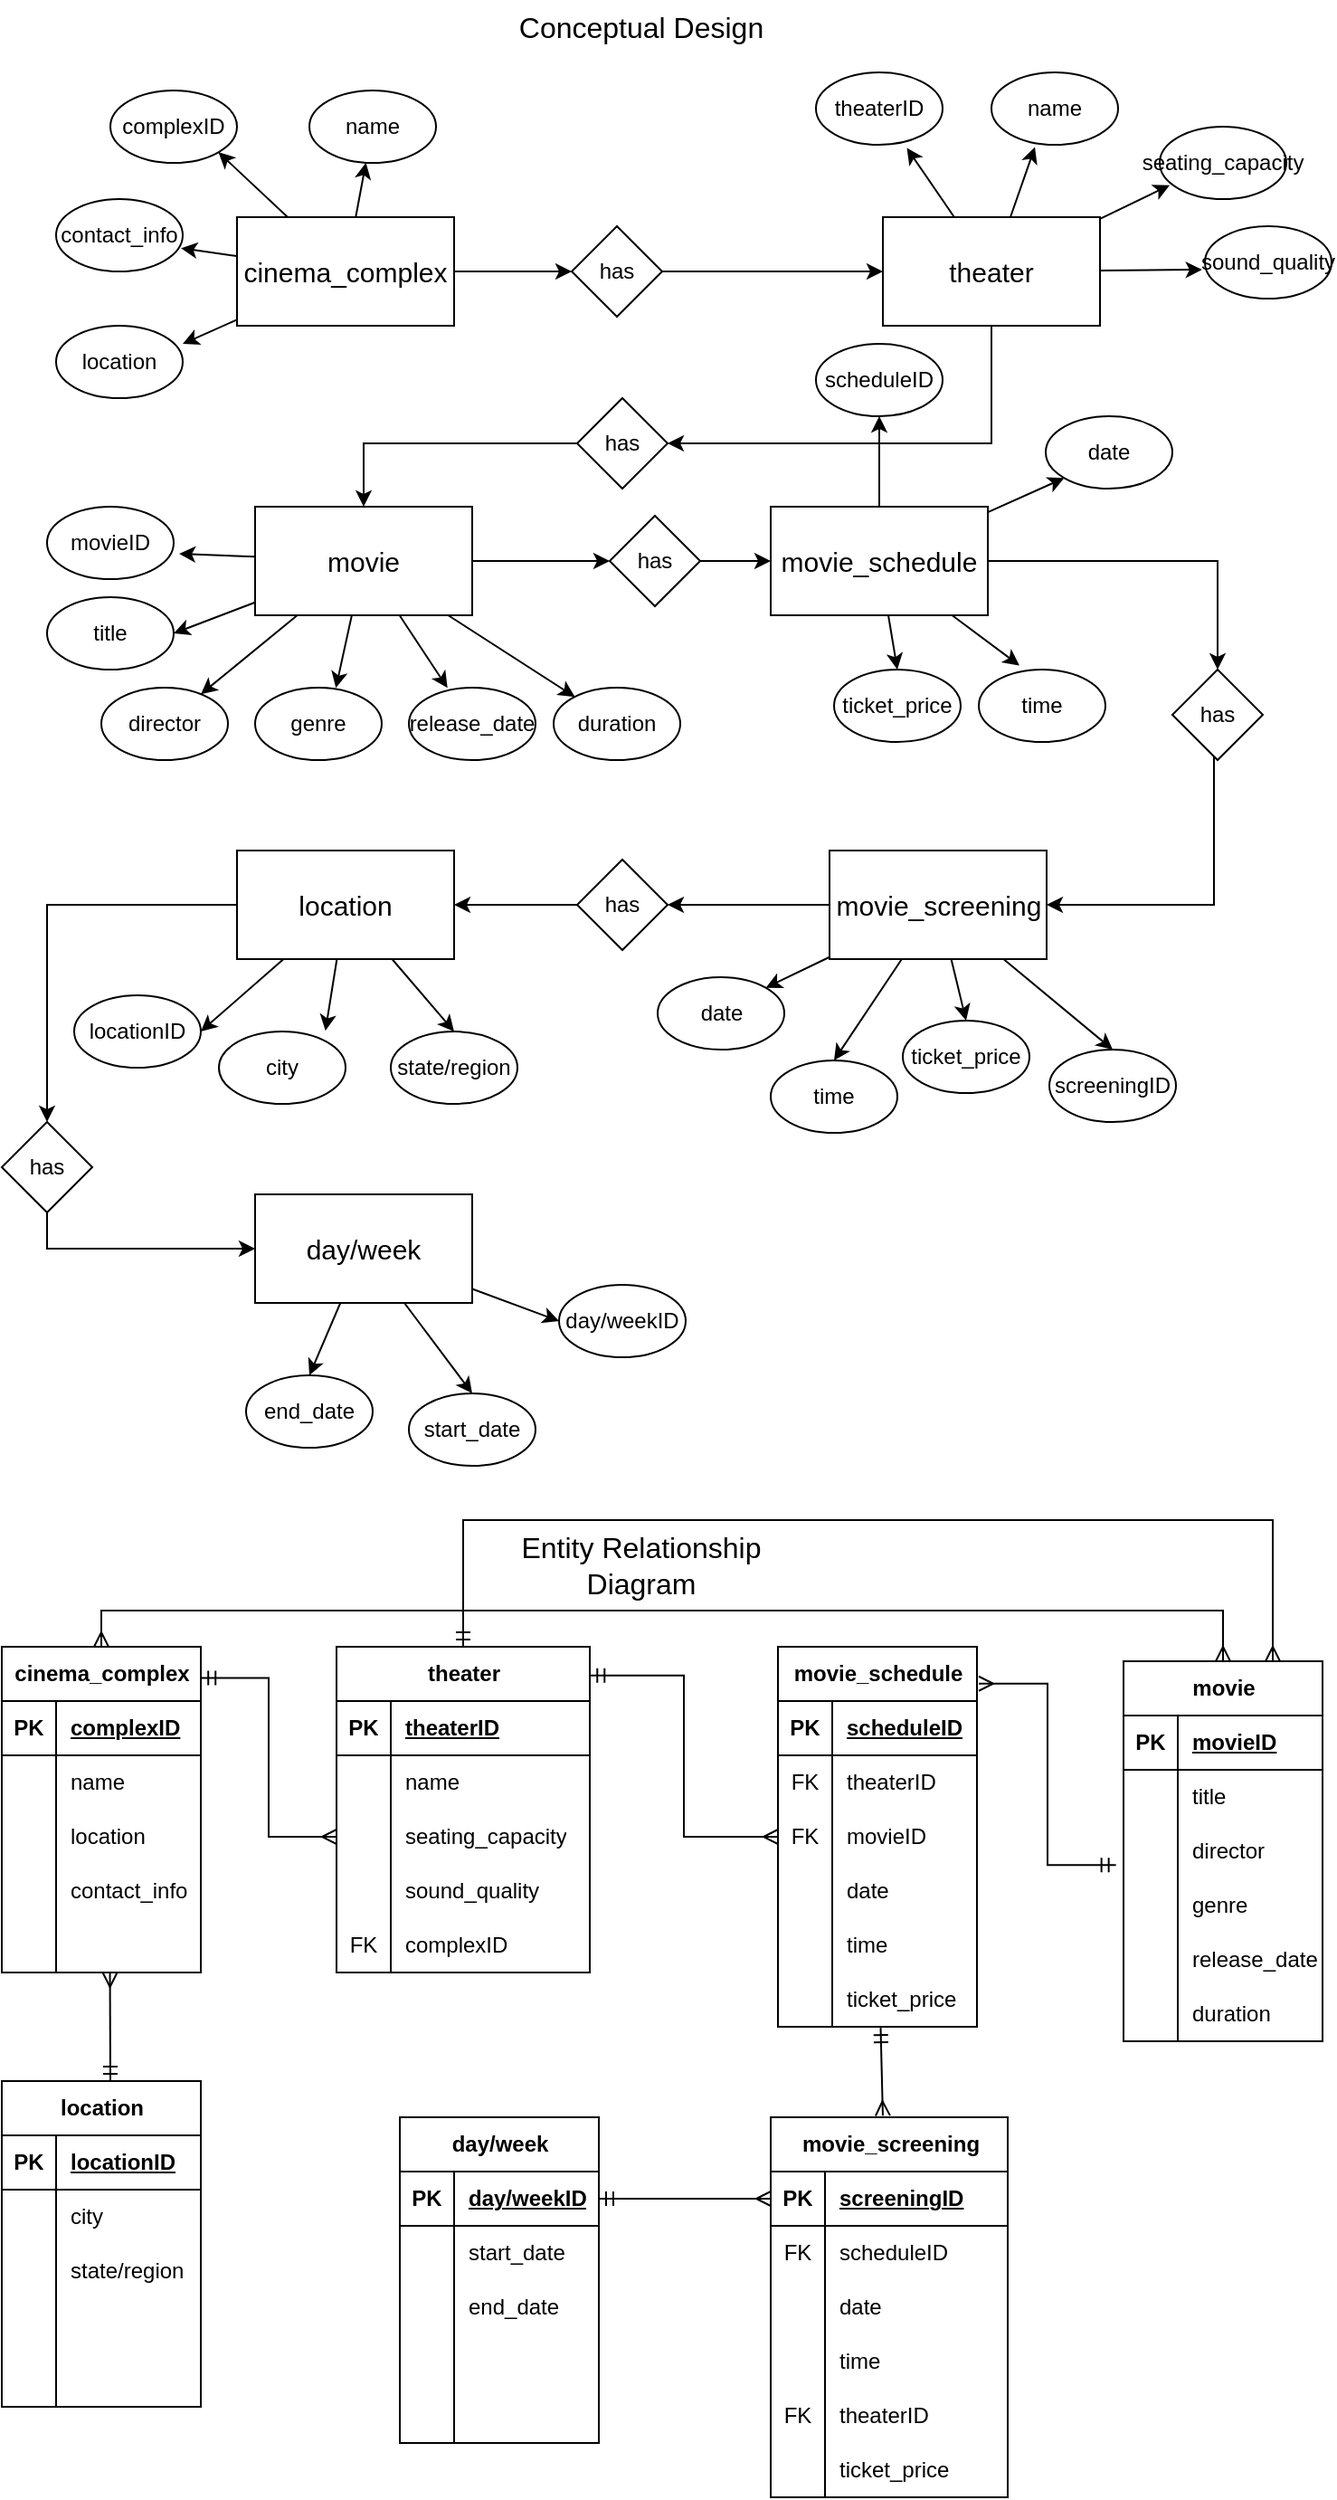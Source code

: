 <mxfile version="22.1.4" type="github">
  <diagram name="Page-1" id="yTEPhxUzbwehHL7zvYJ2">
    <mxGraphModel dx="687" dy="362" grid="1" gridSize="10" guides="1" tooltips="1" connect="1" arrows="1" fold="1" page="1" pageScale="1" pageWidth="850" pageHeight="1100" math="0" shadow="0">
      <root>
        <mxCell id="0" />
        <mxCell id="1" parent="0" />
        <mxCell id="VUJnKEyLZWHz7Zdwzk_A-1" value="Conceptual Design" style="text;html=1;strokeColor=none;fillColor=none;align=center;verticalAlign=middle;whiteSpace=wrap;rounded=0;fontSize=16;" parent="1" vertex="1">
          <mxGeometry x="331" y="70" width="145" height="30" as="geometry" />
        </mxCell>
        <mxCell id="VUJnKEyLZWHz7Zdwzk_A-36" style="rounded=0;orthogonalLoop=1;jettySize=auto;html=1;" parent="1" source="VUJnKEyLZWHz7Zdwzk_A-2" target="VUJnKEyLZWHz7Zdwzk_A-7" edge="1">
          <mxGeometry relative="1" as="geometry" />
        </mxCell>
        <mxCell id="VUJnKEyLZWHz7Zdwzk_A-37" style="rounded=0;orthogonalLoop=1;jettySize=auto;html=1;entryX=1;entryY=1;entryDx=0;entryDy=0;" parent="1" source="VUJnKEyLZWHz7Zdwzk_A-2" target="VUJnKEyLZWHz7Zdwzk_A-4" edge="1">
          <mxGeometry relative="1" as="geometry" />
        </mxCell>
        <mxCell id="VUJnKEyLZWHz7Zdwzk_A-41" style="rounded=0;orthogonalLoop=1;jettySize=auto;html=1;entryX=0;entryY=0.5;entryDx=0;entryDy=0;" parent="1" source="VUJnKEyLZWHz7Zdwzk_A-2" target="VUJnKEyLZWHz7Zdwzk_A-40" edge="1">
          <mxGeometry relative="1" as="geometry" />
        </mxCell>
        <mxCell id="VUJnKEyLZWHz7Zdwzk_A-2" value="&lt;font style=&quot;font-size: 15px;&quot;&gt;cinema_complex&lt;/font&gt;" style="rounded=0;whiteSpace=wrap;html=1;" parent="1" vertex="1">
          <mxGeometry x="180" y="190" width="120" height="60" as="geometry" />
        </mxCell>
        <mxCell id="VUJnKEyLZWHz7Zdwzk_A-51" style="edgeStyle=orthogonalEdgeStyle;rounded=0;orthogonalLoop=1;jettySize=auto;html=1;exitX=0.5;exitY=1;exitDx=0;exitDy=0;entryX=1;entryY=0.5;entryDx=0;entryDy=0;" parent="1" source="VUJnKEyLZWHz7Zdwzk_A-3" target="VUJnKEyLZWHz7Zdwzk_A-49" edge="1">
          <mxGeometry relative="1" as="geometry" />
        </mxCell>
        <mxCell id="VUJnKEyLZWHz7Zdwzk_A-3" value="&lt;span style=&quot;font-size: 15px;&quot;&gt;theater&lt;/span&gt;" style="rounded=0;whiteSpace=wrap;html=1;" parent="1" vertex="1">
          <mxGeometry x="537" y="190" width="120" height="60" as="geometry" />
        </mxCell>
        <mxCell id="VUJnKEyLZWHz7Zdwzk_A-4" value="complexID" style="ellipse;whiteSpace=wrap;html=1;" parent="1" vertex="1">
          <mxGeometry x="110" y="120" width="70" height="40" as="geometry" />
        </mxCell>
        <mxCell id="VUJnKEyLZWHz7Zdwzk_A-5" value="contact_info" style="ellipse;whiteSpace=wrap;html=1;" parent="1" vertex="1">
          <mxGeometry x="80" y="180" width="70" height="40" as="geometry" />
        </mxCell>
        <mxCell id="VUJnKEyLZWHz7Zdwzk_A-6" value="location" style="ellipse;whiteSpace=wrap;html=1;" parent="1" vertex="1">
          <mxGeometry x="80" y="250" width="70" height="40" as="geometry" />
        </mxCell>
        <mxCell id="VUJnKEyLZWHz7Zdwzk_A-7" value="name" style="ellipse;whiteSpace=wrap;html=1;" parent="1" vertex="1">
          <mxGeometry x="220" y="120" width="70" height="40" as="geometry" />
        </mxCell>
        <mxCell id="VUJnKEyLZWHz7Zdwzk_A-8" value="theaterID" style="ellipse;whiteSpace=wrap;html=1;" parent="1" vertex="1">
          <mxGeometry x="500" y="110" width="70" height="40" as="geometry" />
        </mxCell>
        <mxCell id="VUJnKEyLZWHz7Zdwzk_A-9" value="name" style="ellipse;whiteSpace=wrap;html=1;" parent="1" vertex="1">
          <mxGeometry x="597" y="110" width="70" height="40" as="geometry" />
        </mxCell>
        <mxCell id="VUJnKEyLZWHz7Zdwzk_A-10" value="seating_capacity" style="ellipse;whiteSpace=wrap;html=1;" parent="1" vertex="1">
          <mxGeometry x="690" y="140" width="70" height="40" as="geometry" />
        </mxCell>
        <mxCell id="VUJnKEyLZWHz7Zdwzk_A-11" value="sound_quality" style="ellipse;whiteSpace=wrap;html=1;" parent="1" vertex="1">
          <mxGeometry x="715" y="195" width="70" height="40" as="geometry" />
        </mxCell>
        <mxCell id="VUJnKEyLZWHz7Zdwzk_A-54" style="rounded=0;orthogonalLoop=1;jettySize=auto;html=1;entryX=1;entryY=0.5;entryDx=0;entryDy=0;" parent="1" source="VUJnKEyLZWHz7Zdwzk_A-12" target="VUJnKEyLZWHz7Zdwzk_A-14" edge="1">
          <mxGeometry relative="1" as="geometry" />
        </mxCell>
        <mxCell id="VUJnKEyLZWHz7Zdwzk_A-55" style="rounded=0;orthogonalLoop=1;jettySize=auto;html=1;" parent="1" source="VUJnKEyLZWHz7Zdwzk_A-12" target="VUJnKEyLZWHz7Zdwzk_A-15" edge="1">
          <mxGeometry relative="1" as="geometry" />
        </mxCell>
        <mxCell id="VUJnKEyLZWHz7Zdwzk_A-58" style="rounded=0;orthogonalLoop=1;jettySize=auto;html=1;" parent="1" source="VUJnKEyLZWHz7Zdwzk_A-12" target="VUJnKEyLZWHz7Zdwzk_A-18" edge="1">
          <mxGeometry relative="1" as="geometry" />
        </mxCell>
        <mxCell id="VUJnKEyLZWHz7Zdwzk_A-60" style="rounded=0;orthogonalLoop=1;jettySize=auto;html=1;entryX=0;entryY=0.5;entryDx=0;entryDy=0;" parent="1" source="VUJnKEyLZWHz7Zdwzk_A-12" target="VUJnKEyLZWHz7Zdwzk_A-59" edge="1">
          <mxGeometry relative="1" as="geometry" />
        </mxCell>
        <mxCell id="VUJnKEyLZWHz7Zdwzk_A-12" value="&lt;span style=&quot;font-size: 15px;&quot;&gt;movie&lt;/span&gt;" style="rounded=0;whiteSpace=wrap;html=1;" parent="1" vertex="1">
          <mxGeometry x="190" y="350" width="120" height="60" as="geometry" />
        </mxCell>
        <mxCell id="VUJnKEyLZWHz7Zdwzk_A-13" value="movieID" style="ellipse;whiteSpace=wrap;html=1;" parent="1" vertex="1">
          <mxGeometry x="75" y="350" width="70" height="40" as="geometry" />
        </mxCell>
        <mxCell id="VUJnKEyLZWHz7Zdwzk_A-14" value="title" style="ellipse;whiteSpace=wrap;html=1;" parent="1" vertex="1">
          <mxGeometry x="75" y="400" width="70" height="40" as="geometry" />
        </mxCell>
        <mxCell id="VUJnKEyLZWHz7Zdwzk_A-15" value="director" style="ellipse;whiteSpace=wrap;html=1;" parent="1" vertex="1">
          <mxGeometry x="105" y="450" width="70" height="40" as="geometry" />
        </mxCell>
        <mxCell id="VUJnKEyLZWHz7Zdwzk_A-16" value="genre" style="ellipse;whiteSpace=wrap;html=1;" parent="1" vertex="1">
          <mxGeometry x="190" y="450" width="70" height="40" as="geometry" />
        </mxCell>
        <mxCell id="VUJnKEyLZWHz7Zdwzk_A-17" value="release_date" style="ellipse;whiteSpace=wrap;html=1;" parent="1" vertex="1">
          <mxGeometry x="275" y="450" width="70" height="40" as="geometry" />
        </mxCell>
        <mxCell id="VUJnKEyLZWHz7Zdwzk_A-18" value="duration" style="ellipse;whiteSpace=wrap;html=1;" parent="1" vertex="1">
          <mxGeometry x="355" y="450" width="70" height="40" as="geometry" />
        </mxCell>
        <mxCell id="VUJnKEyLZWHz7Zdwzk_A-65" style="rounded=0;orthogonalLoop=1;jettySize=auto;html=1;entryX=0.5;entryY=0;entryDx=0;entryDy=0;" parent="1" source="VUJnKEyLZWHz7Zdwzk_A-19" target="VUJnKEyLZWHz7Zdwzk_A-24" edge="1">
          <mxGeometry relative="1" as="geometry" />
        </mxCell>
        <mxCell id="VUJnKEyLZWHz7Zdwzk_A-67" style="rounded=0;orthogonalLoop=1;jettySize=auto;html=1;entryX=0;entryY=1;entryDx=0;entryDy=0;" parent="1" source="VUJnKEyLZWHz7Zdwzk_A-19" target="VUJnKEyLZWHz7Zdwzk_A-21" edge="1">
          <mxGeometry relative="1" as="geometry" />
        </mxCell>
        <mxCell id="VUJnKEyLZWHz7Zdwzk_A-69" style="edgeStyle=orthogonalEdgeStyle;rounded=0;orthogonalLoop=1;jettySize=auto;html=1;entryX=0.5;entryY=0;entryDx=0;entryDy=0;" parent="1" source="VUJnKEyLZWHz7Zdwzk_A-19" target="VUJnKEyLZWHz7Zdwzk_A-68" edge="1">
          <mxGeometry relative="1" as="geometry" />
        </mxCell>
        <mxCell id="VUJnKEyLZWHz7Zdwzk_A-19" value="&lt;span style=&quot;font-size: 15px;&quot;&gt;movie_schedule&lt;/span&gt;" style="rounded=0;whiteSpace=wrap;html=1;" parent="1" vertex="1">
          <mxGeometry x="475" y="350" width="120" height="60" as="geometry" />
        </mxCell>
        <mxCell id="VUJnKEyLZWHz7Zdwzk_A-20" value="scheduleID" style="ellipse;whiteSpace=wrap;html=1;" parent="1" vertex="1">
          <mxGeometry x="500" y="260" width="70" height="40" as="geometry" />
        </mxCell>
        <mxCell id="VUJnKEyLZWHz7Zdwzk_A-21" value="date" style="ellipse;whiteSpace=wrap;html=1;" parent="1" vertex="1">
          <mxGeometry x="627" y="300" width="70" height="40" as="geometry" />
        </mxCell>
        <mxCell id="VUJnKEyLZWHz7Zdwzk_A-24" value="ticket_price" style="ellipse;whiteSpace=wrap;html=1;" parent="1" vertex="1">
          <mxGeometry x="510" y="440" width="70" height="40" as="geometry" />
        </mxCell>
        <mxCell id="VUJnKEyLZWHz7Zdwzk_A-25" value="time" style="ellipse;whiteSpace=wrap;html=1;" parent="1" vertex="1">
          <mxGeometry x="590" y="440" width="70" height="40" as="geometry" />
        </mxCell>
        <mxCell id="VUJnKEyLZWHz7Zdwzk_A-79" style="rounded=0;orthogonalLoop=1;jettySize=auto;html=1;entryX=1;entryY=0.5;entryDx=0;entryDy=0;" parent="1" source="VUJnKEyLZWHz7Zdwzk_A-26" target="VUJnKEyLZWHz7Zdwzk_A-27" edge="1">
          <mxGeometry relative="1" as="geometry" />
        </mxCell>
        <mxCell id="VUJnKEyLZWHz7Zdwzk_A-81" style="rounded=0;orthogonalLoop=1;jettySize=auto;html=1;entryX=0.5;entryY=0;entryDx=0;entryDy=0;" parent="1" source="VUJnKEyLZWHz7Zdwzk_A-26" target="VUJnKEyLZWHz7Zdwzk_A-29" edge="1">
          <mxGeometry relative="1" as="geometry" />
        </mxCell>
        <mxCell id="VUJnKEyLZWHz7Zdwzk_A-84" style="edgeStyle=orthogonalEdgeStyle;rounded=0;orthogonalLoop=1;jettySize=auto;html=1;entryX=0.5;entryY=0;entryDx=0;entryDy=0;" parent="1" source="VUJnKEyLZWHz7Zdwzk_A-26" target="VUJnKEyLZWHz7Zdwzk_A-83" edge="1">
          <mxGeometry relative="1" as="geometry" />
        </mxCell>
        <mxCell id="VUJnKEyLZWHz7Zdwzk_A-26" value="&lt;span style=&quot;font-size: 15px;&quot;&gt;location&lt;/span&gt;" style="rounded=0;whiteSpace=wrap;html=1;" parent="1" vertex="1">
          <mxGeometry x="180" y="540" width="120" height="60" as="geometry" />
        </mxCell>
        <mxCell id="VUJnKEyLZWHz7Zdwzk_A-27" value="locationID" style="ellipse;whiteSpace=wrap;html=1;" parent="1" vertex="1">
          <mxGeometry x="90" y="620" width="70" height="40" as="geometry" />
        </mxCell>
        <mxCell id="VUJnKEyLZWHz7Zdwzk_A-28" value="city" style="ellipse;whiteSpace=wrap;html=1;" parent="1" vertex="1">
          <mxGeometry x="170" y="640" width="70" height="40" as="geometry" />
        </mxCell>
        <mxCell id="VUJnKEyLZWHz7Zdwzk_A-29" value="state/region" style="ellipse;whiteSpace=wrap;html=1;" parent="1" vertex="1">
          <mxGeometry x="265" y="640" width="70" height="40" as="geometry" />
        </mxCell>
        <mxCell id="VUJnKEyLZWHz7Zdwzk_A-72" style="rounded=0;orthogonalLoop=1;jettySize=auto;html=1;entryX=0.5;entryY=0;entryDx=0;entryDy=0;" parent="1" source="VUJnKEyLZWHz7Zdwzk_A-31" target="VUJnKEyLZWHz7Zdwzk_A-32" edge="1">
          <mxGeometry relative="1" as="geometry" />
        </mxCell>
        <mxCell id="VUJnKEyLZWHz7Zdwzk_A-73" style="rounded=0;orthogonalLoop=1;jettySize=auto;html=1;entryX=0.5;entryY=0;entryDx=0;entryDy=0;" parent="1" source="VUJnKEyLZWHz7Zdwzk_A-31" target="VUJnKEyLZWHz7Zdwzk_A-35" edge="1">
          <mxGeometry relative="1" as="geometry" />
        </mxCell>
        <mxCell id="VUJnKEyLZWHz7Zdwzk_A-74" style="rounded=0;orthogonalLoop=1;jettySize=auto;html=1;entryX=0.5;entryY=0;entryDx=0;entryDy=0;" parent="1" source="VUJnKEyLZWHz7Zdwzk_A-31" target="VUJnKEyLZWHz7Zdwzk_A-34" edge="1">
          <mxGeometry relative="1" as="geometry" />
        </mxCell>
        <mxCell id="VUJnKEyLZWHz7Zdwzk_A-75" style="rounded=0;orthogonalLoop=1;jettySize=auto;html=1;entryX=1;entryY=0;entryDx=0;entryDy=0;" parent="1" source="VUJnKEyLZWHz7Zdwzk_A-31" target="VUJnKEyLZWHz7Zdwzk_A-33" edge="1">
          <mxGeometry relative="1" as="geometry" />
        </mxCell>
        <mxCell id="VUJnKEyLZWHz7Zdwzk_A-77" style="edgeStyle=orthogonalEdgeStyle;rounded=0;orthogonalLoop=1;jettySize=auto;html=1;entryX=1;entryY=0.5;entryDx=0;entryDy=0;" parent="1" source="VUJnKEyLZWHz7Zdwzk_A-31" target="VUJnKEyLZWHz7Zdwzk_A-76" edge="1">
          <mxGeometry relative="1" as="geometry" />
        </mxCell>
        <mxCell id="VUJnKEyLZWHz7Zdwzk_A-31" value="&lt;span style=&quot;font-size: 15px;&quot;&gt;movie_screening&lt;/span&gt;" style="rounded=0;whiteSpace=wrap;html=1;" parent="1" vertex="1">
          <mxGeometry x="507.5" y="540" width="120" height="60" as="geometry" />
        </mxCell>
        <mxCell id="VUJnKEyLZWHz7Zdwzk_A-32" value="screeningID" style="ellipse;whiteSpace=wrap;html=1;" parent="1" vertex="1">
          <mxGeometry x="629" y="650" width="70" height="40" as="geometry" />
        </mxCell>
        <mxCell id="VUJnKEyLZWHz7Zdwzk_A-33" value="date" style="ellipse;whiteSpace=wrap;html=1;" parent="1" vertex="1">
          <mxGeometry x="412.5" y="610" width="70" height="40" as="geometry" />
        </mxCell>
        <mxCell id="VUJnKEyLZWHz7Zdwzk_A-34" value="time" style="ellipse;whiteSpace=wrap;html=1;" parent="1" vertex="1">
          <mxGeometry x="475" y="656" width="70" height="40" as="geometry" />
        </mxCell>
        <mxCell id="VUJnKEyLZWHz7Zdwzk_A-35" value="ticket_price" style="ellipse;whiteSpace=wrap;html=1;" parent="1" vertex="1">
          <mxGeometry x="548" y="634" width="70" height="40" as="geometry" />
        </mxCell>
        <mxCell id="VUJnKEyLZWHz7Zdwzk_A-38" style="rounded=0;orthogonalLoop=1;jettySize=auto;html=1;entryX=0.986;entryY=0.679;entryDx=0;entryDy=0;entryPerimeter=0;" parent="1" source="VUJnKEyLZWHz7Zdwzk_A-2" target="VUJnKEyLZWHz7Zdwzk_A-5" edge="1">
          <mxGeometry relative="1" as="geometry" />
        </mxCell>
        <mxCell id="VUJnKEyLZWHz7Zdwzk_A-39" style="rounded=0;orthogonalLoop=1;jettySize=auto;html=1;entryX=1;entryY=0.25;entryDx=0;entryDy=0;entryPerimeter=0;" parent="1" source="VUJnKEyLZWHz7Zdwzk_A-2" edge="1">
          <mxGeometry relative="1" as="geometry">
            <mxPoint x="150" y="260" as="targetPoint" />
          </mxGeometry>
        </mxCell>
        <mxCell id="VUJnKEyLZWHz7Zdwzk_A-43" style="edgeStyle=orthogonalEdgeStyle;rounded=0;orthogonalLoop=1;jettySize=auto;html=1;entryX=0;entryY=0.5;entryDx=0;entryDy=0;" parent="1" source="VUJnKEyLZWHz7Zdwzk_A-40" target="VUJnKEyLZWHz7Zdwzk_A-3" edge="1">
          <mxGeometry relative="1" as="geometry" />
        </mxCell>
        <mxCell id="VUJnKEyLZWHz7Zdwzk_A-40" value="has" style="rhombus;whiteSpace=wrap;html=1;" parent="1" vertex="1">
          <mxGeometry x="365" y="195" width="50" height="50" as="geometry" />
        </mxCell>
        <mxCell id="VUJnKEyLZWHz7Zdwzk_A-44" style="rounded=0;orthogonalLoop=1;jettySize=auto;html=1;entryX=0.718;entryY=1.045;entryDx=0;entryDy=0;entryPerimeter=0;" parent="1" source="VUJnKEyLZWHz7Zdwzk_A-3" target="VUJnKEyLZWHz7Zdwzk_A-8" edge="1">
          <mxGeometry relative="1" as="geometry" />
        </mxCell>
        <mxCell id="VUJnKEyLZWHz7Zdwzk_A-45" style="rounded=0;orthogonalLoop=1;jettySize=auto;html=1;entryX=0.343;entryY=1.032;entryDx=0;entryDy=0;entryPerimeter=0;" parent="1" source="VUJnKEyLZWHz7Zdwzk_A-3" target="VUJnKEyLZWHz7Zdwzk_A-9" edge="1">
          <mxGeometry relative="1" as="geometry" />
        </mxCell>
        <mxCell id="VUJnKEyLZWHz7Zdwzk_A-46" style="rounded=0;orthogonalLoop=1;jettySize=auto;html=1;entryX=0.079;entryY=0.808;entryDx=0;entryDy=0;entryPerimeter=0;" parent="1" source="VUJnKEyLZWHz7Zdwzk_A-3" target="VUJnKEyLZWHz7Zdwzk_A-10" edge="1">
          <mxGeometry relative="1" as="geometry" />
        </mxCell>
        <mxCell id="VUJnKEyLZWHz7Zdwzk_A-47" style="rounded=0;orthogonalLoop=1;jettySize=auto;html=1;entryX=-0.023;entryY=0.6;entryDx=0;entryDy=0;entryPerimeter=0;" parent="1" source="VUJnKEyLZWHz7Zdwzk_A-3" target="VUJnKEyLZWHz7Zdwzk_A-11" edge="1">
          <mxGeometry relative="1" as="geometry" />
        </mxCell>
        <mxCell id="VUJnKEyLZWHz7Zdwzk_A-52" style="edgeStyle=orthogonalEdgeStyle;rounded=0;orthogonalLoop=1;jettySize=auto;html=1;entryX=0.5;entryY=0;entryDx=0;entryDy=0;" parent="1" source="VUJnKEyLZWHz7Zdwzk_A-49" target="VUJnKEyLZWHz7Zdwzk_A-12" edge="1">
          <mxGeometry relative="1" as="geometry" />
        </mxCell>
        <mxCell id="VUJnKEyLZWHz7Zdwzk_A-49" value="has" style="rhombus;whiteSpace=wrap;html=1;" parent="1" vertex="1">
          <mxGeometry x="368" y="290" width="50" height="50" as="geometry" />
        </mxCell>
        <mxCell id="VUJnKEyLZWHz7Zdwzk_A-53" style="rounded=0;orthogonalLoop=1;jettySize=auto;html=1;entryX=1.043;entryY=0.65;entryDx=0;entryDy=0;entryPerimeter=0;" parent="1" source="VUJnKEyLZWHz7Zdwzk_A-12" target="VUJnKEyLZWHz7Zdwzk_A-13" edge="1">
          <mxGeometry relative="1" as="geometry" />
        </mxCell>
        <mxCell id="VUJnKEyLZWHz7Zdwzk_A-56" style="rounded=0;orthogonalLoop=1;jettySize=auto;html=1;entryX=0.638;entryY=0.004;entryDx=0;entryDy=0;entryPerimeter=0;" parent="1" source="VUJnKEyLZWHz7Zdwzk_A-12" target="VUJnKEyLZWHz7Zdwzk_A-16" edge="1">
          <mxGeometry relative="1" as="geometry" />
        </mxCell>
        <mxCell id="VUJnKEyLZWHz7Zdwzk_A-57" style="rounded=0;orthogonalLoop=1;jettySize=auto;html=1;entryX=0.305;entryY=0.004;entryDx=0;entryDy=0;entryPerimeter=0;" parent="1" source="VUJnKEyLZWHz7Zdwzk_A-12" target="VUJnKEyLZWHz7Zdwzk_A-17" edge="1">
          <mxGeometry relative="1" as="geometry" />
        </mxCell>
        <mxCell id="VUJnKEyLZWHz7Zdwzk_A-61" style="rounded=0;orthogonalLoop=1;jettySize=auto;html=1;entryX=0;entryY=0.5;entryDx=0;entryDy=0;" parent="1" source="VUJnKEyLZWHz7Zdwzk_A-59" target="VUJnKEyLZWHz7Zdwzk_A-19" edge="1">
          <mxGeometry relative="1" as="geometry" />
        </mxCell>
        <mxCell id="VUJnKEyLZWHz7Zdwzk_A-59" value="has" style="rhombus;whiteSpace=wrap;html=1;" parent="1" vertex="1">
          <mxGeometry x="386" y="355" width="50" height="50" as="geometry" />
        </mxCell>
        <mxCell id="VUJnKEyLZWHz7Zdwzk_A-64" style="rounded=0;orthogonalLoop=1;jettySize=auto;html=1;entryX=0.321;entryY=-0.056;entryDx=0;entryDy=0;entryPerimeter=0;" parent="1" source="VUJnKEyLZWHz7Zdwzk_A-19" target="VUJnKEyLZWHz7Zdwzk_A-25" edge="1">
          <mxGeometry relative="1" as="geometry" />
        </mxCell>
        <mxCell id="VUJnKEyLZWHz7Zdwzk_A-66" style="rounded=0;orthogonalLoop=1;jettySize=auto;html=1;entryX=0.5;entryY=1;entryDx=0;entryDy=0;" parent="1" source="VUJnKEyLZWHz7Zdwzk_A-19" target="VUJnKEyLZWHz7Zdwzk_A-20" edge="1">
          <mxGeometry relative="1" as="geometry" />
        </mxCell>
        <mxCell id="VUJnKEyLZWHz7Zdwzk_A-92" style="edgeStyle=orthogonalEdgeStyle;rounded=0;orthogonalLoop=1;jettySize=auto;html=1;entryX=1;entryY=0.5;entryDx=0;entryDy=0;" parent="1" source="VUJnKEyLZWHz7Zdwzk_A-68" target="VUJnKEyLZWHz7Zdwzk_A-31" edge="1">
          <mxGeometry relative="1" as="geometry">
            <Array as="points">
              <mxPoint x="720" y="570" />
            </Array>
          </mxGeometry>
        </mxCell>
        <mxCell id="VUJnKEyLZWHz7Zdwzk_A-68" value="has" style="rhombus;whiteSpace=wrap;html=1;" parent="1" vertex="1">
          <mxGeometry x="697" y="440" width="50" height="50" as="geometry" />
        </mxCell>
        <mxCell id="VUJnKEyLZWHz7Zdwzk_A-78" style="edgeStyle=orthogonalEdgeStyle;rounded=0;orthogonalLoop=1;jettySize=auto;html=1;exitX=0;exitY=0.5;exitDx=0;exitDy=0;entryX=1;entryY=0.5;entryDx=0;entryDy=0;" parent="1" source="VUJnKEyLZWHz7Zdwzk_A-76" target="VUJnKEyLZWHz7Zdwzk_A-26" edge="1">
          <mxGeometry relative="1" as="geometry" />
        </mxCell>
        <mxCell id="VUJnKEyLZWHz7Zdwzk_A-76" value="has" style="rhombus;whiteSpace=wrap;html=1;" parent="1" vertex="1">
          <mxGeometry x="368" y="545" width="50" height="50" as="geometry" />
        </mxCell>
        <mxCell id="VUJnKEyLZWHz7Zdwzk_A-80" style="rounded=0;orthogonalLoop=1;jettySize=auto;html=1;entryX=0.841;entryY=-0.009;entryDx=0;entryDy=0;entryPerimeter=0;" parent="1" source="VUJnKEyLZWHz7Zdwzk_A-26" target="VUJnKEyLZWHz7Zdwzk_A-28" edge="1">
          <mxGeometry relative="1" as="geometry" />
        </mxCell>
        <mxCell id="VUJnKEyLZWHz7Zdwzk_A-89" style="rounded=0;orthogonalLoop=1;jettySize=auto;html=1;entryX=0.5;entryY=0;entryDx=0;entryDy=0;" parent="1" source="VUJnKEyLZWHz7Zdwzk_A-82" target="VUJnKEyLZWHz7Zdwzk_A-88" edge="1">
          <mxGeometry relative="1" as="geometry" />
        </mxCell>
        <mxCell id="VUJnKEyLZWHz7Zdwzk_A-90" style="rounded=0;orthogonalLoop=1;jettySize=auto;html=1;entryX=0.5;entryY=0;entryDx=0;entryDy=0;" parent="1" source="VUJnKEyLZWHz7Zdwzk_A-82" target="VUJnKEyLZWHz7Zdwzk_A-87" edge="1">
          <mxGeometry relative="1" as="geometry" />
        </mxCell>
        <mxCell id="VUJnKEyLZWHz7Zdwzk_A-91" style="rounded=0;orthogonalLoop=1;jettySize=auto;html=1;entryX=0;entryY=0.5;entryDx=0;entryDy=0;" parent="1" source="VUJnKEyLZWHz7Zdwzk_A-82" target="VUJnKEyLZWHz7Zdwzk_A-86" edge="1">
          <mxGeometry relative="1" as="geometry" />
        </mxCell>
        <mxCell id="VUJnKEyLZWHz7Zdwzk_A-82" value="&lt;span style=&quot;font-size: 15px;&quot;&gt;day/week&lt;/span&gt;" style="rounded=0;whiteSpace=wrap;html=1;" parent="1" vertex="1">
          <mxGeometry x="190" y="730" width="120" height="60" as="geometry" />
        </mxCell>
        <mxCell id="VUJnKEyLZWHz7Zdwzk_A-85" style="edgeStyle=orthogonalEdgeStyle;rounded=0;orthogonalLoop=1;jettySize=auto;html=1;exitX=0.5;exitY=1;exitDx=0;exitDy=0;entryX=0;entryY=0.5;entryDx=0;entryDy=0;" parent="1" source="VUJnKEyLZWHz7Zdwzk_A-83" target="VUJnKEyLZWHz7Zdwzk_A-82" edge="1">
          <mxGeometry relative="1" as="geometry" />
        </mxCell>
        <mxCell id="VUJnKEyLZWHz7Zdwzk_A-83" value="has" style="rhombus;whiteSpace=wrap;html=1;" parent="1" vertex="1">
          <mxGeometry x="50" y="690" width="50" height="50" as="geometry" />
        </mxCell>
        <mxCell id="VUJnKEyLZWHz7Zdwzk_A-86" value="day/weekID" style="ellipse;whiteSpace=wrap;html=1;" parent="1" vertex="1">
          <mxGeometry x="358" y="780" width="70" height="40" as="geometry" />
        </mxCell>
        <mxCell id="VUJnKEyLZWHz7Zdwzk_A-87" value="start_date" style="ellipse;whiteSpace=wrap;html=1;" parent="1" vertex="1">
          <mxGeometry x="275" y="840" width="70" height="40" as="geometry" />
        </mxCell>
        <mxCell id="VUJnKEyLZWHz7Zdwzk_A-88" value="end_date" style="ellipse;whiteSpace=wrap;html=1;" parent="1" vertex="1">
          <mxGeometry x="185" y="830" width="70" height="40" as="geometry" />
        </mxCell>
        <mxCell id="VUJnKEyLZWHz7Zdwzk_A-120" value="cinema_complex" style="shape=table;startSize=30;container=1;collapsible=1;childLayout=tableLayout;fixedRows=1;rowLines=0;fontStyle=1;align=center;resizeLast=1;html=1;" parent="1" vertex="1">
          <mxGeometry x="50" y="980" width="110" height="180" as="geometry" />
        </mxCell>
        <mxCell id="VUJnKEyLZWHz7Zdwzk_A-121" value="" style="shape=tableRow;horizontal=0;startSize=0;swimlaneHead=0;swimlaneBody=0;fillColor=none;collapsible=0;dropTarget=0;points=[[0,0.5],[1,0.5]];portConstraint=eastwest;top=0;left=0;right=0;bottom=1;" parent="VUJnKEyLZWHz7Zdwzk_A-120" vertex="1">
          <mxGeometry y="30" width="110" height="30" as="geometry" />
        </mxCell>
        <mxCell id="VUJnKEyLZWHz7Zdwzk_A-122" value="PK" style="shape=partialRectangle;connectable=0;fillColor=none;top=0;left=0;bottom=0;right=0;fontStyle=1;overflow=hidden;whiteSpace=wrap;html=1;" parent="VUJnKEyLZWHz7Zdwzk_A-121" vertex="1">
          <mxGeometry width="30" height="30" as="geometry">
            <mxRectangle width="30" height="30" as="alternateBounds" />
          </mxGeometry>
        </mxCell>
        <mxCell id="VUJnKEyLZWHz7Zdwzk_A-123" value="complexID" style="shape=partialRectangle;connectable=0;fillColor=none;top=0;left=0;bottom=0;right=0;align=left;spacingLeft=6;fontStyle=5;overflow=hidden;whiteSpace=wrap;html=1;" parent="VUJnKEyLZWHz7Zdwzk_A-121" vertex="1">
          <mxGeometry x="30" width="80" height="30" as="geometry">
            <mxRectangle width="80" height="30" as="alternateBounds" />
          </mxGeometry>
        </mxCell>
        <mxCell id="VUJnKEyLZWHz7Zdwzk_A-124" value="" style="shape=tableRow;horizontal=0;startSize=0;swimlaneHead=0;swimlaneBody=0;fillColor=none;collapsible=0;dropTarget=0;points=[[0,0.5],[1,0.5]];portConstraint=eastwest;top=0;left=0;right=0;bottom=0;" parent="VUJnKEyLZWHz7Zdwzk_A-120" vertex="1">
          <mxGeometry y="60" width="110" height="30" as="geometry" />
        </mxCell>
        <mxCell id="VUJnKEyLZWHz7Zdwzk_A-125" value="" style="shape=partialRectangle;connectable=0;fillColor=none;top=0;left=0;bottom=0;right=0;editable=1;overflow=hidden;whiteSpace=wrap;html=1;" parent="VUJnKEyLZWHz7Zdwzk_A-124" vertex="1">
          <mxGeometry width="30" height="30" as="geometry">
            <mxRectangle width="30" height="30" as="alternateBounds" />
          </mxGeometry>
        </mxCell>
        <mxCell id="VUJnKEyLZWHz7Zdwzk_A-126" value="name" style="shape=partialRectangle;connectable=0;fillColor=none;top=0;left=0;bottom=0;right=0;align=left;spacingLeft=6;overflow=hidden;whiteSpace=wrap;html=1;" parent="VUJnKEyLZWHz7Zdwzk_A-124" vertex="1">
          <mxGeometry x="30" width="80" height="30" as="geometry">
            <mxRectangle width="80" height="30" as="alternateBounds" />
          </mxGeometry>
        </mxCell>
        <mxCell id="VUJnKEyLZWHz7Zdwzk_A-127" value="" style="shape=tableRow;horizontal=0;startSize=0;swimlaneHead=0;swimlaneBody=0;fillColor=none;collapsible=0;dropTarget=0;points=[[0,0.5],[1,0.5]];portConstraint=eastwest;top=0;left=0;right=0;bottom=0;" parent="VUJnKEyLZWHz7Zdwzk_A-120" vertex="1">
          <mxGeometry y="90" width="110" height="30" as="geometry" />
        </mxCell>
        <mxCell id="VUJnKEyLZWHz7Zdwzk_A-128" value="" style="shape=partialRectangle;connectable=0;fillColor=none;top=0;left=0;bottom=0;right=0;editable=1;overflow=hidden;whiteSpace=wrap;html=1;" parent="VUJnKEyLZWHz7Zdwzk_A-127" vertex="1">
          <mxGeometry width="30" height="30" as="geometry">
            <mxRectangle width="30" height="30" as="alternateBounds" />
          </mxGeometry>
        </mxCell>
        <mxCell id="VUJnKEyLZWHz7Zdwzk_A-129" value="location" style="shape=partialRectangle;connectable=0;fillColor=none;top=0;left=0;bottom=0;right=0;align=left;spacingLeft=6;overflow=hidden;whiteSpace=wrap;html=1;" parent="VUJnKEyLZWHz7Zdwzk_A-127" vertex="1">
          <mxGeometry x="30" width="80" height="30" as="geometry">
            <mxRectangle width="80" height="30" as="alternateBounds" />
          </mxGeometry>
        </mxCell>
        <mxCell id="VUJnKEyLZWHz7Zdwzk_A-130" value="" style="shape=tableRow;horizontal=0;startSize=0;swimlaneHead=0;swimlaneBody=0;fillColor=none;collapsible=0;dropTarget=0;points=[[0,0.5],[1,0.5]];portConstraint=eastwest;top=0;left=0;right=0;bottom=0;" parent="VUJnKEyLZWHz7Zdwzk_A-120" vertex="1">
          <mxGeometry y="120" width="110" height="30" as="geometry" />
        </mxCell>
        <mxCell id="VUJnKEyLZWHz7Zdwzk_A-131" value="" style="shape=partialRectangle;connectable=0;fillColor=none;top=0;left=0;bottom=0;right=0;editable=1;overflow=hidden;whiteSpace=wrap;html=1;" parent="VUJnKEyLZWHz7Zdwzk_A-130" vertex="1">
          <mxGeometry width="30" height="30" as="geometry">
            <mxRectangle width="30" height="30" as="alternateBounds" />
          </mxGeometry>
        </mxCell>
        <mxCell id="VUJnKEyLZWHz7Zdwzk_A-132" value="contact_info" style="shape=partialRectangle;connectable=0;fillColor=none;top=0;left=0;bottom=0;right=0;align=left;spacingLeft=6;overflow=hidden;whiteSpace=wrap;html=1;" parent="VUJnKEyLZWHz7Zdwzk_A-130" vertex="1">
          <mxGeometry x="30" width="80" height="30" as="geometry">
            <mxRectangle width="80" height="30" as="alternateBounds" />
          </mxGeometry>
        </mxCell>
        <mxCell id="VUJnKEyLZWHz7Zdwzk_A-133" value="" style="shape=tableRow;horizontal=0;startSize=0;swimlaneHead=0;swimlaneBody=0;fillColor=none;collapsible=0;dropTarget=0;points=[[0,0.5],[1,0.5]];portConstraint=eastwest;top=0;left=0;right=0;bottom=0;" parent="VUJnKEyLZWHz7Zdwzk_A-120" vertex="1">
          <mxGeometry y="150" width="110" height="30" as="geometry" />
        </mxCell>
        <mxCell id="VUJnKEyLZWHz7Zdwzk_A-134" value="" style="shape=partialRectangle;connectable=0;fillColor=none;top=0;left=0;bottom=0;right=0;editable=1;overflow=hidden;whiteSpace=wrap;html=1;" parent="VUJnKEyLZWHz7Zdwzk_A-133" vertex="1">
          <mxGeometry width="30" height="30" as="geometry">
            <mxRectangle width="30" height="30" as="alternateBounds" />
          </mxGeometry>
        </mxCell>
        <mxCell id="VUJnKEyLZWHz7Zdwzk_A-135" value="" style="shape=partialRectangle;connectable=0;fillColor=none;top=0;left=0;bottom=0;right=0;align=left;spacingLeft=6;overflow=hidden;whiteSpace=wrap;html=1;" parent="VUJnKEyLZWHz7Zdwzk_A-133" vertex="1">
          <mxGeometry x="30" width="80" height="30" as="geometry">
            <mxRectangle width="80" height="30" as="alternateBounds" />
          </mxGeometry>
        </mxCell>
        <mxCell id="VUJnKEyLZWHz7Zdwzk_A-136" value="theater" style="shape=table;startSize=30;container=1;collapsible=1;childLayout=tableLayout;fixedRows=1;rowLines=0;fontStyle=1;align=center;resizeLast=1;html=1;" parent="1" vertex="1">
          <mxGeometry x="235" y="980" width="140.0" height="180" as="geometry" />
        </mxCell>
        <mxCell id="VUJnKEyLZWHz7Zdwzk_A-137" value="" style="shape=tableRow;horizontal=0;startSize=0;swimlaneHead=0;swimlaneBody=0;fillColor=none;collapsible=0;dropTarget=0;points=[[0,0.5],[1,0.5]];portConstraint=eastwest;top=0;left=0;right=0;bottom=1;" parent="VUJnKEyLZWHz7Zdwzk_A-136" vertex="1">
          <mxGeometry y="30" width="140.0" height="30" as="geometry" />
        </mxCell>
        <mxCell id="VUJnKEyLZWHz7Zdwzk_A-138" value="PK" style="shape=partialRectangle;connectable=0;fillColor=none;top=0;left=0;bottom=0;right=0;fontStyle=1;overflow=hidden;whiteSpace=wrap;html=1;" parent="VUJnKEyLZWHz7Zdwzk_A-137" vertex="1">
          <mxGeometry width="30" height="30" as="geometry">
            <mxRectangle width="30" height="30" as="alternateBounds" />
          </mxGeometry>
        </mxCell>
        <mxCell id="VUJnKEyLZWHz7Zdwzk_A-139" value="theaterID" style="shape=partialRectangle;connectable=0;fillColor=none;top=0;left=0;bottom=0;right=0;align=left;spacingLeft=6;fontStyle=5;overflow=hidden;whiteSpace=wrap;html=1;" parent="VUJnKEyLZWHz7Zdwzk_A-137" vertex="1">
          <mxGeometry x="30" width="110.0" height="30" as="geometry">
            <mxRectangle width="110.0" height="30" as="alternateBounds" />
          </mxGeometry>
        </mxCell>
        <mxCell id="VUJnKEyLZWHz7Zdwzk_A-140" value="" style="shape=tableRow;horizontal=0;startSize=0;swimlaneHead=0;swimlaneBody=0;fillColor=none;collapsible=0;dropTarget=0;points=[[0,0.5],[1,0.5]];portConstraint=eastwest;top=0;left=0;right=0;bottom=0;" parent="VUJnKEyLZWHz7Zdwzk_A-136" vertex="1">
          <mxGeometry y="60" width="140.0" height="30" as="geometry" />
        </mxCell>
        <mxCell id="VUJnKEyLZWHz7Zdwzk_A-141" value="" style="shape=partialRectangle;connectable=0;fillColor=none;top=0;left=0;bottom=0;right=0;editable=1;overflow=hidden;whiteSpace=wrap;html=1;" parent="VUJnKEyLZWHz7Zdwzk_A-140" vertex="1">
          <mxGeometry width="30" height="30" as="geometry">
            <mxRectangle width="30" height="30" as="alternateBounds" />
          </mxGeometry>
        </mxCell>
        <mxCell id="VUJnKEyLZWHz7Zdwzk_A-142" value="name" style="shape=partialRectangle;connectable=0;fillColor=none;top=0;left=0;bottom=0;right=0;align=left;spacingLeft=6;overflow=hidden;whiteSpace=wrap;html=1;" parent="VUJnKEyLZWHz7Zdwzk_A-140" vertex="1">
          <mxGeometry x="30" width="110.0" height="30" as="geometry">
            <mxRectangle width="110.0" height="30" as="alternateBounds" />
          </mxGeometry>
        </mxCell>
        <mxCell id="VUJnKEyLZWHz7Zdwzk_A-143" value="" style="shape=tableRow;horizontal=0;startSize=0;swimlaneHead=0;swimlaneBody=0;fillColor=none;collapsible=0;dropTarget=0;points=[[0,0.5],[1,0.5]];portConstraint=eastwest;top=0;left=0;right=0;bottom=0;" parent="VUJnKEyLZWHz7Zdwzk_A-136" vertex="1">
          <mxGeometry y="90" width="140.0" height="30" as="geometry" />
        </mxCell>
        <mxCell id="VUJnKEyLZWHz7Zdwzk_A-144" value="" style="shape=partialRectangle;connectable=0;fillColor=none;top=0;left=0;bottom=0;right=0;editable=1;overflow=hidden;whiteSpace=wrap;html=1;" parent="VUJnKEyLZWHz7Zdwzk_A-143" vertex="1">
          <mxGeometry width="30" height="30" as="geometry">
            <mxRectangle width="30" height="30" as="alternateBounds" />
          </mxGeometry>
        </mxCell>
        <mxCell id="VUJnKEyLZWHz7Zdwzk_A-145" value="seating_capacity" style="shape=partialRectangle;connectable=0;fillColor=none;top=0;left=0;bottom=0;right=0;align=left;spacingLeft=6;overflow=hidden;whiteSpace=wrap;html=1;" parent="VUJnKEyLZWHz7Zdwzk_A-143" vertex="1">
          <mxGeometry x="30" width="110.0" height="30" as="geometry">
            <mxRectangle width="110.0" height="30" as="alternateBounds" />
          </mxGeometry>
        </mxCell>
        <mxCell id="VUJnKEyLZWHz7Zdwzk_A-146" value="" style="shape=tableRow;horizontal=0;startSize=0;swimlaneHead=0;swimlaneBody=0;fillColor=none;collapsible=0;dropTarget=0;points=[[0,0.5],[1,0.5]];portConstraint=eastwest;top=0;left=0;right=0;bottom=0;" parent="VUJnKEyLZWHz7Zdwzk_A-136" vertex="1">
          <mxGeometry y="120" width="140.0" height="30" as="geometry" />
        </mxCell>
        <mxCell id="VUJnKEyLZWHz7Zdwzk_A-147" value="" style="shape=partialRectangle;connectable=0;fillColor=none;top=0;left=0;bottom=0;right=0;editable=1;overflow=hidden;whiteSpace=wrap;html=1;" parent="VUJnKEyLZWHz7Zdwzk_A-146" vertex="1">
          <mxGeometry width="30" height="30" as="geometry">
            <mxRectangle width="30" height="30" as="alternateBounds" />
          </mxGeometry>
        </mxCell>
        <mxCell id="VUJnKEyLZWHz7Zdwzk_A-148" value="sound_quality" style="shape=partialRectangle;connectable=0;fillColor=none;top=0;left=0;bottom=0;right=0;align=left;spacingLeft=6;overflow=hidden;whiteSpace=wrap;html=1;" parent="VUJnKEyLZWHz7Zdwzk_A-146" vertex="1">
          <mxGeometry x="30" width="110.0" height="30" as="geometry">
            <mxRectangle width="110.0" height="30" as="alternateBounds" />
          </mxGeometry>
        </mxCell>
        <mxCell id="VUJnKEyLZWHz7Zdwzk_A-149" value="" style="shape=tableRow;horizontal=0;startSize=0;swimlaneHead=0;swimlaneBody=0;fillColor=none;collapsible=0;dropTarget=0;points=[[0,0.5],[1,0.5]];portConstraint=eastwest;top=0;left=0;right=0;bottom=0;" parent="VUJnKEyLZWHz7Zdwzk_A-136" vertex="1">
          <mxGeometry y="150" width="140.0" height="30" as="geometry" />
        </mxCell>
        <mxCell id="VUJnKEyLZWHz7Zdwzk_A-150" value="FK" style="shape=partialRectangle;connectable=0;fillColor=none;top=0;left=0;bottom=0;right=0;editable=1;overflow=hidden;whiteSpace=wrap;html=1;" parent="VUJnKEyLZWHz7Zdwzk_A-149" vertex="1">
          <mxGeometry width="30" height="30" as="geometry">
            <mxRectangle width="30" height="30" as="alternateBounds" />
          </mxGeometry>
        </mxCell>
        <mxCell id="VUJnKEyLZWHz7Zdwzk_A-151" value="complexID" style="shape=partialRectangle;connectable=0;fillColor=none;top=0;left=0;bottom=0;right=0;align=left;spacingLeft=6;overflow=hidden;whiteSpace=wrap;html=1;" parent="VUJnKEyLZWHz7Zdwzk_A-149" vertex="1">
          <mxGeometry x="30" width="110.0" height="30" as="geometry">
            <mxRectangle width="110.0" height="30" as="alternateBounds" />
          </mxGeometry>
        </mxCell>
        <mxCell id="VUJnKEyLZWHz7Zdwzk_A-171" value="movie_schedule" style="shape=table;startSize=30;container=1;collapsible=1;childLayout=tableLayout;fixedRows=1;rowLines=0;fontStyle=1;align=center;resizeLast=1;html=1;" parent="1" vertex="1">
          <mxGeometry x="479" y="980" width="110" height="210" as="geometry" />
        </mxCell>
        <mxCell id="VUJnKEyLZWHz7Zdwzk_A-172" value="" style="shape=tableRow;horizontal=0;startSize=0;swimlaneHead=0;swimlaneBody=0;fillColor=none;collapsible=0;dropTarget=0;points=[[0,0.5],[1,0.5]];portConstraint=eastwest;top=0;left=0;right=0;bottom=1;" parent="VUJnKEyLZWHz7Zdwzk_A-171" vertex="1">
          <mxGeometry y="30" width="110" height="30" as="geometry" />
        </mxCell>
        <mxCell id="VUJnKEyLZWHz7Zdwzk_A-173" value="PK" style="shape=partialRectangle;connectable=0;fillColor=none;top=0;left=0;bottom=0;right=0;fontStyle=1;overflow=hidden;whiteSpace=wrap;html=1;" parent="VUJnKEyLZWHz7Zdwzk_A-172" vertex="1">
          <mxGeometry width="30" height="30" as="geometry">
            <mxRectangle width="30" height="30" as="alternateBounds" />
          </mxGeometry>
        </mxCell>
        <mxCell id="VUJnKEyLZWHz7Zdwzk_A-174" value="scheduleID" style="shape=partialRectangle;connectable=0;fillColor=none;top=0;left=0;bottom=0;right=0;align=left;spacingLeft=6;fontStyle=5;overflow=hidden;whiteSpace=wrap;html=1;" parent="VUJnKEyLZWHz7Zdwzk_A-172" vertex="1">
          <mxGeometry x="30" width="80" height="30" as="geometry">
            <mxRectangle width="80" height="30" as="alternateBounds" />
          </mxGeometry>
        </mxCell>
        <mxCell id="VUJnKEyLZWHz7Zdwzk_A-175" value="" style="shape=tableRow;horizontal=0;startSize=0;swimlaneHead=0;swimlaneBody=0;fillColor=none;collapsible=0;dropTarget=0;points=[[0,0.5],[1,0.5]];portConstraint=eastwest;top=0;left=0;right=0;bottom=0;" parent="VUJnKEyLZWHz7Zdwzk_A-171" vertex="1">
          <mxGeometry y="60" width="110" height="30" as="geometry" />
        </mxCell>
        <mxCell id="VUJnKEyLZWHz7Zdwzk_A-176" value="FK" style="shape=partialRectangle;connectable=0;fillColor=none;top=0;left=0;bottom=0;right=0;editable=1;overflow=hidden;whiteSpace=wrap;html=1;" parent="VUJnKEyLZWHz7Zdwzk_A-175" vertex="1">
          <mxGeometry width="30" height="30" as="geometry">
            <mxRectangle width="30" height="30" as="alternateBounds" />
          </mxGeometry>
        </mxCell>
        <mxCell id="VUJnKEyLZWHz7Zdwzk_A-177" value="theaterID" style="shape=partialRectangle;connectable=0;fillColor=none;top=0;left=0;bottom=0;right=0;align=left;spacingLeft=6;overflow=hidden;whiteSpace=wrap;html=1;" parent="VUJnKEyLZWHz7Zdwzk_A-175" vertex="1">
          <mxGeometry x="30" width="80" height="30" as="geometry">
            <mxRectangle width="80" height="30" as="alternateBounds" />
          </mxGeometry>
        </mxCell>
        <mxCell id="VUJnKEyLZWHz7Zdwzk_A-178" value="" style="shape=tableRow;horizontal=0;startSize=0;swimlaneHead=0;swimlaneBody=0;fillColor=none;collapsible=0;dropTarget=0;points=[[0,0.5],[1,0.5]];portConstraint=eastwest;top=0;left=0;right=0;bottom=0;" parent="VUJnKEyLZWHz7Zdwzk_A-171" vertex="1">
          <mxGeometry y="90" width="110" height="30" as="geometry" />
        </mxCell>
        <mxCell id="VUJnKEyLZWHz7Zdwzk_A-179" value="FK" style="shape=partialRectangle;connectable=0;fillColor=none;top=0;left=0;bottom=0;right=0;editable=1;overflow=hidden;whiteSpace=wrap;html=1;" parent="VUJnKEyLZWHz7Zdwzk_A-178" vertex="1">
          <mxGeometry width="30" height="30" as="geometry">
            <mxRectangle width="30" height="30" as="alternateBounds" />
          </mxGeometry>
        </mxCell>
        <mxCell id="VUJnKEyLZWHz7Zdwzk_A-180" value="movieID" style="shape=partialRectangle;connectable=0;fillColor=none;top=0;left=0;bottom=0;right=0;align=left;spacingLeft=6;overflow=hidden;whiteSpace=wrap;html=1;" parent="VUJnKEyLZWHz7Zdwzk_A-178" vertex="1">
          <mxGeometry x="30" width="80" height="30" as="geometry">
            <mxRectangle width="80" height="30" as="alternateBounds" />
          </mxGeometry>
        </mxCell>
        <mxCell id="VUJnKEyLZWHz7Zdwzk_A-181" value="" style="shape=tableRow;horizontal=0;startSize=0;swimlaneHead=0;swimlaneBody=0;fillColor=none;collapsible=0;dropTarget=0;points=[[0,0.5],[1,0.5]];portConstraint=eastwest;top=0;left=0;right=0;bottom=0;" parent="VUJnKEyLZWHz7Zdwzk_A-171" vertex="1">
          <mxGeometry y="120" width="110" height="30" as="geometry" />
        </mxCell>
        <mxCell id="VUJnKEyLZWHz7Zdwzk_A-182" value="" style="shape=partialRectangle;connectable=0;fillColor=none;top=0;left=0;bottom=0;right=0;editable=1;overflow=hidden;whiteSpace=wrap;html=1;" parent="VUJnKEyLZWHz7Zdwzk_A-181" vertex="1">
          <mxGeometry width="30" height="30" as="geometry">
            <mxRectangle width="30" height="30" as="alternateBounds" />
          </mxGeometry>
        </mxCell>
        <mxCell id="VUJnKEyLZWHz7Zdwzk_A-183" value="date" style="shape=partialRectangle;connectable=0;fillColor=none;top=0;left=0;bottom=0;right=0;align=left;spacingLeft=6;overflow=hidden;whiteSpace=wrap;html=1;" parent="VUJnKEyLZWHz7Zdwzk_A-181" vertex="1">
          <mxGeometry x="30" width="80" height="30" as="geometry">
            <mxRectangle width="80" height="30" as="alternateBounds" />
          </mxGeometry>
        </mxCell>
        <mxCell id="VUJnKEyLZWHz7Zdwzk_A-184" value="" style="shape=tableRow;horizontal=0;startSize=0;swimlaneHead=0;swimlaneBody=0;fillColor=none;collapsible=0;dropTarget=0;points=[[0,0.5],[1,0.5]];portConstraint=eastwest;top=0;left=0;right=0;bottom=0;" parent="VUJnKEyLZWHz7Zdwzk_A-171" vertex="1">
          <mxGeometry y="150" width="110" height="30" as="geometry" />
        </mxCell>
        <mxCell id="VUJnKEyLZWHz7Zdwzk_A-185" value="" style="shape=partialRectangle;connectable=0;fillColor=none;top=0;left=0;bottom=0;right=0;editable=1;overflow=hidden;whiteSpace=wrap;html=1;" parent="VUJnKEyLZWHz7Zdwzk_A-184" vertex="1">
          <mxGeometry width="30" height="30" as="geometry">
            <mxRectangle width="30" height="30" as="alternateBounds" />
          </mxGeometry>
        </mxCell>
        <mxCell id="VUJnKEyLZWHz7Zdwzk_A-186" value="time" style="shape=partialRectangle;connectable=0;fillColor=none;top=0;left=0;bottom=0;right=0;align=left;spacingLeft=6;overflow=hidden;whiteSpace=wrap;html=1;" parent="VUJnKEyLZWHz7Zdwzk_A-184" vertex="1">
          <mxGeometry x="30" width="80" height="30" as="geometry">
            <mxRectangle width="80" height="30" as="alternateBounds" />
          </mxGeometry>
        </mxCell>
        <mxCell id="VUJnKEyLZWHz7Zdwzk_A-187" value="" style="shape=tableRow;horizontal=0;startSize=0;swimlaneHead=0;swimlaneBody=0;fillColor=none;collapsible=0;dropTarget=0;points=[[0,0.5],[1,0.5]];portConstraint=eastwest;top=0;left=0;right=0;bottom=0;" parent="VUJnKEyLZWHz7Zdwzk_A-171" vertex="1">
          <mxGeometry y="180" width="110" height="30" as="geometry" />
        </mxCell>
        <mxCell id="VUJnKEyLZWHz7Zdwzk_A-188" value="" style="shape=partialRectangle;connectable=0;fillColor=none;top=0;left=0;bottom=0;right=0;editable=1;overflow=hidden;whiteSpace=wrap;html=1;" parent="VUJnKEyLZWHz7Zdwzk_A-187" vertex="1">
          <mxGeometry width="30" height="30" as="geometry">
            <mxRectangle width="30" height="30" as="alternateBounds" />
          </mxGeometry>
        </mxCell>
        <mxCell id="VUJnKEyLZWHz7Zdwzk_A-189" value="ticket_price" style="shape=partialRectangle;connectable=0;fillColor=none;top=0;left=0;bottom=0;right=0;align=left;spacingLeft=6;overflow=hidden;whiteSpace=wrap;html=1;" parent="VUJnKEyLZWHz7Zdwzk_A-187" vertex="1">
          <mxGeometry x="30" width="80" height="30" as="geometry">
            <mxRectangle width="80" height="30" as="alternateBounds" />
          </mxGeometry>
        </mxCell>
        <mxCell id="VUJnKEyLZWHz7Zdwzk_A-190" value="location" style="shape=table;startSize=30;container=1;collapsible=1;childLayout=tableLayout;fixedRows=1;rowLines=0;fontStyle=1;align=center;resizeLast=1;html=1;" parent="1" vertex="1">
          <mxGeometry x="50" y="1220" width="110" height="180" as="geometry" />
        </mxCell>
        <mxCell id="VUJnKEyLZWHz7Zdwzk_A-191" value="" style="shape=tableRow;horizontal=0;startSize=0;swimlaneHead=0;swimlaneBody=0;fillColor=none;collapsible=0;dropTarget=0;points=[[0,0.5],[1,0.5]];portConstraint=eastwest;top=0;left=0;right=0;bottom=1;" parent="VUJnKEyLZWHz7Zdwzk_A-190" vertex="1">
          <mxGeometry y="30" width="110" height="30" as="geometry" />
        </mxCell>
        <mxCell id="VUJnKEyLZWHz7Zdwzk_A-192" value="PK" style="shape=partialRectangle;connectable=0;fillColor=none;top=0;left=0;bottom=0;right=0;fontStyle=1;overflow=hidden;whiteSpace=wrap;html=1;" parent="VUJnKEyLZWHz7Zdwzk_A-191" vertex="1">
          <mxGeometry width="30" height="30" as="geometry">
            <mxRectangle width="30" height="30" as="alternateBounds" />
          </mxGeometry>
        </mxCell>
        <mxCell id="VUJnKEyLZWHz7Zdwzk_A-193" value="locationID" style="shape=partialRectangle;connectable=0;fillColor=none;top=0;left=0;bottom=0;right=0;align=left;spacingLeft=6;fontStyle=5;overflow=hidden;whiteSpace=wrap;html=1;" parent="VUJnKEyLZWHz7Zdwzk_A-191" vertex="1">
          <mxGeometry x="30" width="80" height="30" as="geometry">
            <mxRectangle width="80" height="30" as="alternateBounds" />
          </mxGeometry>
        </mxCell>
        <mxCell id="VUJnKEyLZWHz7Zdwzk_A-194" value="" style="shape=tableRow;horizontal=0;startSize=0;swimlaneHead=0;swimlaneBody=0;fillColor=none;collapsible=0;dropTarget=0;points=[[0,0.5],[1,0.5]];portConstraint=eastwest;top=0;left=0;right=0;bottom=0;" parent="VUJnKEyLZWHz7Zdwzk_A-190" vertex="1">
          <mxGeometry y="60" width="110" height="30" as="geometry" />
        </mxCell>
        <mxCell id="VUJnKEyLZWHz7Zdwzk_A-195" value="" style="shape=partialRectangle;connectable=0;fillColor=none;top=0;left=0;bottom=0;right=0;editable=1;overflow=hidden;whiteSpace=wrap;html=1;" parent="VUJnKEyLZWHz7Zdwzk_A-194" vertex="1">
          <mxGeometry width="30" height="30" as="geometry">
            <mxRectangle width="30" height="30" as="alternateBounds" />
          </mxGeometry>
        </mxCell>
        <mxCell id="VUJnKEyLZWHz7Zdwzk_A-196" value="city" style="shape=partialRectangle;connectable=0;fillColor=none;top=0;left=0;bottom=0;right=0;align=left;spacingLeft=6;overflow=hidden;whiteSpace=wrap;html=1;" parent="VUJnKEyLZWHz7Zdwzk_A-194" vertex="1">
          <mxGeometry x="30" width="80" height="30" as="geometry">
            <mxRectangle width="80" height="30" as="alternateBounds" />
          </mxGeometry>
        </mxCell>
        <mxCell id="VUJnKEyLZWHz7Zdwzk_A-197" value="" style="shape=tableRow;horizontal=0;startSize=0;swimlaneHead=0;swimlaneBody=0;fillColor=none;collapsible=0;dropTarget=0;points=[[0,0.5],[1,0.5]];portConstraint=eastwest;top=0;left=0;right=0;bottom=0;" parent="VUJnKEyLZWHz7Zdwzk_A-190" vertex="1">
          <mxGeometry y="90" width="110" height="30" as="geometry" />
        </mxCell>
        <mxCell id="VUJnKEyLZWHz7Zdwzk_A-198" value="" style="shape=partialRectangle;connectable=0;fillColor=none;top=0;left=0;bottom=0;right=0;editable=1;overflow=hidden;whiteSpace=wrap;html=1;" parent="VUJnKEyLZWHz7Zdwzk_A-197" vertex="1">
          <mxGeometry width="30" height="30" as="geometry">
            <mxRectangle width="30" height="30" as="alternateBounds" />
          </mxGeometry>
        </mxCell>
        <mxCell id="VUJnKEyLZWHz7Zdwzk_A-199" value="state/region" style="shape=partialRectangle;connectable=0;fillColor=none;top=0;left=0;bottom=0;right=0;align=left;spacingLeft=6;overflow=hidden;whiteSpace=wrap;html=1;" parent="VUJnKEyLZWHz7Zdwzk_A-197" vertex="1">
          <mxGeometry x="30" width="80" height="30" as="geometry">
            <mxRectangle width="80" height="30" as="alternateBounds" />
          </mxGeometry>
        </mxCell>
        <mxCell id="VUJnKEyLZWHz7Zdwzk_A-200" value="" style="shape=tableRow;horizontal=0;startSize=0;swimlaneHead=0;swimlaneBody=0;fillColor=none;collapsible=0;dropTarget=0;points=[[0,0.5],[1,0.5]];portConstraint=eastwest;top=0;left=0;right=0;bottom=0;" parent="VUJnKEyLZWHz7Zdwzk_A-190" vertex="1">
          <mxGeometry y="120" width="110" height="30" as="geometry" />
        </mxCell>
        <mxCell id="VUJnKEyLZWHz7Zdwzk_A-201" value="" style="shape=partialRectangle;connectable=0;fillColor=none;top=0;left=0;bottom=0;right=0;editable=1;overflow=hidden;whiteSpace=wrap;html=1;" parent="VUJnKEyLZWHz7Zdwzk_A-200" vertex="1">
          <mxGeometry width="30" height="30" as="geometry">
            <mxRectangle width="30" height="30" as="alternateBounds" />
          </mxGeometry>
        </mxCell>
        <mxCell id="VUJnKEyLZWHz7Zdwzk_A-202" value="" style="shape=partialRectangle;connectable=0;fillColor=none;top=0;left=0;bottom=0;right=0;align=left;spacingLeft=6;overflow=hidden;whiteSpace=wrap;html=1;" parent="VUJnKEyLZWHz7Zdwzk_A-200" vertex="1">
          <mxGeometry x="30" width="80" height="30" as="geometry">
            <mxRectangle width="80" height="30" as="alternateBounds" />
          </mxGeometry>
        </mxCell>
        <mxCell id="VUJnKEyLZWHz7Zdwzk_A-203" value="" style="shape=tableRow;horizontal=0;startSize=0;swimlaneHead=0;swimlaneBody=0;fillColor=none;collapsible=0;dropTarget=0;points=[[0,0.5],[1,0.5]];portConstraint=eastwest;top=0;left=0;right=0;bottom=0;" parent="VUJnKEyLZWHz7Zdwzk_A-190" vertex="1">
          <mxGeometry y="150" width="110" height="30" as="geometry" />
        </mxCell>
        <mxCell id="VUJnKEyLZWHz7Zdwzk_A-204" value="" style="shape=partialRectangle;connectable=0;fillColor=none;top=0;left=0;bottom=0;right=0;editable=1;overflow=hidden;whiteSpace=wrap;html=1;" parent="VUJnKEyLZWHz7Zdwzk_A-203" vertex="1">
          <mxGeometry width="30" height="30" as="geometry">
            <mxRectangle width="30" height="30" as="alternateBounds" />
          </mxGeometry>
        </mxCell>
        <mxCell id="VUJnKEyLZWHz7Zdwzk_A-205" value="" style="shape=partialRectangle;connectable=0;fillColor=none;top=0;left=0;bottom=0;right=0;align=left;spacingLeft=6;overflow=hidden;whiteSpace=wrap;html=1;" parent="VUJnKEyLZWHz7Zdwzk_A-203" vertex="1">
          <mxGeometry x="30" width="80" height="30" as="geometry">
            <mxRectangle width="80" height="30" as="alternateBounds" />
          </mxGeometry>
        </mxCell>
        <mxCell id="VUJnKEyLZWHz7Zdwzk_A-206" value="movie_screening" style="shape=table;startSize=30;container=1;collapsible=1;childLayout=tableLayout;fixedRows=1;rowLines=0;fontStyle=1;align=center;resizeLast=1;html=1;" parent="1" vertex="1">
          <mxGeometry x="475" y="1240" width="131" height="210" as="geometry" />
        </mxCell>
        <mxCell id="VUJnKEyLZWHz7Zdwzk_A-207" value="" style="shape=tableRow;horizontal=0;startSize=0;swimlaneHead=0;swimlaneBody=0;fillColor=none;collapsible=0;dropTarget=0;points=[[0,0.5],[1,0.5]];portConstraint=eastwest;top=0;left=0;right=0;bottom=1;" parent="VUJnKEyLZWHz7Zdwzk_A-206" vertex="1">
          <mxGeometry y="30" width="131" height="30" as="geometry" />
        </mxCell>
        <mxCell id="VUJnKEyLZWHz7Zdwzk_A-208" value="PK" style="shape=partialRectangle;connectable=0;fillColor=none;top=0;left=0;bottom=0;right=0;fontStyle=1;overflow=hidden;whiteSpace=wrap;html=1;" parent="VUJnKEyLZWHz7Zdwzk_A-207" vertex="1">
          <mxGeometry width="30" height="30" as="geometry">
            <mxRectangle width="30" height="30" as="alternateBounds" />
          </mxGeometry>
        </mxCell>
        <mxCell id="VUJnKEyLZWHz7Zdwzk_A-209" value="screeningID" style="shape=partialRectangle;connectable=0;fillColor=none;top=0;left=0;bottom=0;right=0;align=left;spacingLeft=6;fontStyle=5;overflow=hidden;whiteSpace=wrap;html=1;" parent="VUJnKEyLZWHz7Zdwzk_A-207" vertex="1">
          <mxGeometry x="30" width="101" height="30" as="geometry">
            <mxRectangle width="101" height="30" as="alternateBounds" />
          </mxGeometry>
        </mxCell>
        <mxCell id="VUJnKEyLZWHz7Zdwzk_A-210" value="" style="shape=tableRow;horizontal=0;startSize=0;swimlaneHead=0;swimlaneBody=0;fillColor=none;collapsible=0;dropTarget=0;points=[[0,0.5],[1,0.5]];portConstraint=eastwest;top=0;left=0;right=0;bottom=0;" parent="VUJnKEyLZWHz7Zdwzk_A-206" vertex="1">
          <mxGeometry y="60" width="131" height="30" as="geometry" />
        </mxCell>
        <mxCell id="VUJnKEyLZWHz7Zdwzk_A-211" value="FK" style="shape=partialRectangle;connectable=0;fillColor=none;top=0;left=0;bottom=0;right=0;editable=1;overflow=hidden;whiteSpace=wrap;html=1;" parent="VUJnKEyLZWHz7Zdwzk_A-210" vertex="1">
          <mxGeometry width="30" height="30" as="geometry">
            <mxRectangle width="30" height="30" as="alternateBounds" />
          </mxGeometry>
        </mxCell>
        <mxCell id="VUJnKEyLZWHz7Zdwzk_A-212" value="scheduleID" style="shape=partialRectangle;connectable=0;fillColor=none;top=0;left=0;bottom=0;right=0;align=left;spacingLeft=6;overflow=hidden;whiteSpace=wrap;html=1;" parent="VUJnKEyLZWHz7Zdwzk_A-210" vertex="1">
          <mxGeometry x="30" width="101" height="30" as="geometry">
            <mxRectangle width="101" height="30" as="alternateBounds" />
          </mxGeometry>
        </mxCell>
        <mxCell id="VUJnKEyLZWHz7Zdwzk_A-213" value="" style="shape=tableRow;horizontal=0;startSize=0;swimlaneHead=0;swimlaneBody=0;fillColor=none;collapsible=0;dropTarget=0;points=[[0,0.5],[1,0.5]];portConstraint=eastwest;top=0;left=0;right=0;bottom=0;" parent="VUJnKEyLZWHz7Zdwzk_A-206" vertex="1">
          <mxGeometry y="90" width="131" height="30" as="geometry" />
        </mxCell>
        <mxCell id="VUJnKEyLZWHz7Zdwzk_A-214" value="" style="shape=partialRectangle;connectable=0;fillColor=none;top=0;left=0;bottom=0;right=0;editable=1;overflow=hidden;whiteSpace=wrap;html=1;" parent="VUJnKEyLZWHz7Zdwzk_A-213" vertex="1">
          <mxGeometry width="30" height="30" as="geometry">
            <mxRectangle width="30" height="30" as="alternateBounds" />
          </mxGeometry>
        </mxCell>
        <mxCell id="VUJnKEyLZWHz7Zdwzk_A-215" value="date" style="shape=partialRectangle;connectable=0;fillColor=none;top=0;left=0;bottom=0;right=0;align=left;spacingLeft=6;overflow=hidden;whiteSpace=wrap;html=1;" parent="VUJnKEyLZWHz7Zdwzk_A-213" vertex="1">
          <mxGeometry x="30" width="101" height="30" as="geometry">
            <mxRectangle width="101" height="30" as="alternateBounds" />
          </mxGeometry>
        </mxCell>
        <mxCell id="VUJnKEyLZWHz7Zdwzk_A-216" value="" style="shape=tableRow;horizontal=0;startSize=0;swimlaneHead=0;swimlaneBody=0;fillColor=none;collapsible=0;dropTarget=0;points=[[0,0.5],[1,0.5]];portConstraint=eastwest;top=0;left=0;right=0;bottom=0;" parent="VUJnKEyLZWHz7Zdwzk_A-206" vertex="1">
          <mxGeometry y="120" width="131" height="30" as="geometry" />
        </mxCell>
        <mxCell id="VUJnKEyLZWHz7Zdwzk_A-217" value="" style="shape=partialRectangle;connectable=0;fillColor=none;top=0;left=0;bottom=0;right=0;editable=1;overflow=hidden;whiteSpace=wrap;html=1;" parent="VUJnKEyLZWHz7Zdwzk_A-216" vertex="1">
          <mxGeometry width="30" height="30" as="geometry">
            <mxRectangle width="30" height="30" as="alternateBounds" />
          </mxGeometry>
        </mxCell>
        <mxCell id="VUJnKEyLZWHz7Zdwzk_A-218" value="time&amp;nbsp;" style="shape=partialRectangle;connectable=0;fillColor=none;top=0;left=0;bottom=0;right=0;align=left;spacingLeft=6;overflow=hidden;whiteSpace=wrap;html=1;" parent="VUJnKEyLZWHz7Zdwzk_A-216" vertex="1">
          <mxGeometry x="30" width="101" height="30" as="geometry">
            <mxRectangle width="101" height="30" as="alternateBounds" />
          </mxGeometry>
        </mxCell>
        <mxCell id="VUJnKEyLZWHz7Zdwzk_A-219" value="" style="shape=tableRow;horizontal=0;startSize=0;swimlaneHead=0;swimlaneBody=0;fillColor=none;collapsible=0;dropTarget=0;points=[[0,0.5],[1,0.5]];portConstraint=eastwest;top=0;left=0;right=0;bottom=0;" parent="VUJnKEyLZWHz7Zdwzk_A-206" vertex="1">
          <mxGeometry y="150" width="131" height="30" as="geometry" />
        </mxCell>
        <mxCell id="VUJnKEyLZWHz7Zdwzk_A-220" value="FK" style="shape=partialRectangle;connectable=0;fillColor=none;top=0;left=0;bottom=0;right=0;editable=1;overflow=hidden;whiteSpace=wrap;html=1;" parent="VUJnKEyLZWHz7Zdwzk_A-219" vertex="1">
          <mxGeometry width="30" height="30" as="geometry">
            <mxRectangle width="30" height="30" as="alternateBounds" />
          </mxGeometry>
        </mxCell>
        <mxCell id="VUJnKEyLZWHz7Zdwzk_A-221" value="theaterID" style="shape=partialRectangle;connectable=0;fillColor=none;top=0;left=0;bottom=0;right=0;align=left;spacingLeft=6;overflow=hidden;whiteSpace=wrap;html=1;" parent="VUJnKEyLZWHz7Zdwzk_A-219" vertex="1">
          <mxGeometry x="30" width="101" height="30" as="geometry">
            <mxRectangle width="101" height="30" as="alternateBounds" />
          </mxGeometry>
        </mxCell>
        <mxCell id="VUJnKEyLZWHz7Zdwzk_A-222" value="" style="shape=tableRow;horizontal=0;startSize=0;swimlaneHead=0;swimlaneBody=0;fillColor=none;collapsible=0;dropTarget=0;points=[[0,0.5],[1,0.5]];portConstraint=eastwest;top=0;left=0;right=0;bottom=0;" parent="VUJnKEyLZWHz7Zdwzk_A-206" vertex="1">
          <mxGeometry y="180" width="131" height="30" as="geometry" />
        </mxCell>
        <mxCell id="VUJnKEyLZWHz7Zdwzk_A-223" value="" style="shape=partialRectangle;connectable=0;fillColor=none;top=0;left=0;bottom=0;right=0;editable=1;overflow=hidden;whiteSpace=wrap;html=1;" parent="VUJnKEyLZWHz7Zdwzk_A-222" vertex="1">
          <mxGeometry width="30" height="30" as="geometry">
            <mxRectangle width="30" height="30" as="alternateBounds" />
          </mxGeometry>
        </mxCell>
        <mxCell id="VUJnKEyLZWHz7Zdwzk_A-224" value="ticket_price" style="shape=partialRectangle;connectable=0;fillColor=none;top=0;left=0;bottom=0;right=0;align=left;spacingLeft=6;overflow=hidden;whiteSpace=wrap;html=1;" parent="VUJnKEyLZWHz7Zdwzk_A-222" vertex="1">
          <mxGeometry x="30" width="101" height="30" as="geometry">
            <mxRectangle width="101" height="30" as="alternateBounds" />
          </mxGeometry>
        </mxCell>
        <mxCell id="VUJnKEyLZWHz7Zdwzk_A-225" value="day/week" style="shape=table;startSize=30;container=1;collapsible=1;childLayout=tableLayout;fixedRows=1;rowLines=0;fontStyle=1;align=center;resizeLast=1;html=1;" parent="1" vertex="1">
          <mxGeometry x="270" y="1240" width="110" height="180" as="geometry" />
        </mxCell>
        <mxCell id="VUJnKEyLZWHz7Zdwzk_A-226" value="" style="shape=tableRow;horizontal=0;startSize=0;swimlaneHead=0;swimlaneBody=0;fillColor=none;collapsible=0;dropTarget=0;points=[[0,0.5],[1,0.5]];portConstraint=eastwest;top=0;left=0;right=0;bottom=1;" parent="VUJnKEyLZWHz7Zdwzk_A-225" vertex="1">
          <mxGeometry y="30" width="110" height="30" as="geometry" />
        </mxCell>
        <mxCell id="VUJnKEyLZWHz7Zdwzk_A-227" value="PK" style="shape=partialRectangle;connectable=0;fillColor=none;top=0;left=0;bottom=0;right=0;fontStyle=1;overflow=hidden;whiteSpace=wrap;html=1;" parent="VUJnKEyLZWHz7Zdwzk_A-226" vertex="1">
          <mxGeometry width="30" height="30" as="geometry">
            <mxRectangle width="30" height="30" as="alternateBounds" />
          </mxGeometry>
        </mxCell>
        <mxCell id="VUJnKEyLZWHz7Zdwzk_A-228" value="day/weekID" style="shape=partialRectangle;connectable=0;fillColor=none;top=0;left=0;bottom=0;right=0;align=left;spacingLeft=6;fontStyle=5;overflow=hidden;whiteSpace=wrap;html=1;" parent="VUJnKEyLZWHz7Zdwzk_A-226" vertex="1">
          <mxGeometry x="30" width="80" height="30" as="geometry">
            <mxRectangle width="80" height="30" as="alternateBounds" />
          </mxGeometry>
        </mxCell>
        <mxCell id="VUJnKEyLZWHz7Zdwzk_A-229" value="" style="shape=tableRow;horizontal=0;startSize=0;swimlaneHead=0;swimlaneBody=0;fillColor=none;collapsible=0;dropTarget=0;points=[[0,0.5],[1,0.5]];portConstraint=eastwest;top=0;left=0;right=0;bottom=0;" parent="VUJnKEyLZWHz7Zdwzk_A-225" vertex="1">
          <mxGeometry y="60" width="110" height="30" as="geometry" />
        </mxCell>
        <mxCell id="VUJnKEyLZWHz7Zdwzk_A-230" value="" style="shape=partialRectangle;connectable=0;fillColor=none;top=0;left=0;bottom=0;right=0;editable=1;overflow=hidden;whiteSpace=wrap;html=1;" parent="VUJnKEyLZWHz7Zdwzk_A-229" vertex="1">
          <mxGeometry width="30" height="30" as="geometry">
            <mxRectangle width="30" height="30" as="alternateBounds" />
          </mxGeometry>
        </mxCell>
        <mxCell id="VUJnKEyLZWHz7Zdwzk_A-231" value="start_date" style="shape=partialRectangle;connectable=0;fillColor=none;top=0;left=0;bottom=0;right=0;align=left;spacingLeft=6;overflow=hidden;whiteSpace=wrap;html=1;" parent="VUJnKEyLZWHz7Zdwzk_A-229" vertex="1">
          <mxGeometry x="30" width="80" height="30" as="geometry">
            <mxRectangle width="80" height="30" as="alternateBounds" />
          </mxGeometry>
        </mxCell>
        <mxCell id="VUJnKEyLZWHz7Zdwzk_A-232" value="" style="shape=tableRow;horizontal=0;startSize=0;swimlaneHead=0;swimlaneBody=0;fillColor=none;collapsible=0;dropTarget=0;points=[[0,0.5],[1,0.5]];portConstraint=eastwest;top=0;left=0;right=0;bottom=0;" parent="VUJnKEyLZWHz7Zdwzk_A-225" vertex="1">
          <mxGeometry y="90" width="110" height="30" as="geometry" />
        </mxCell>
        <mxCell id="VUJnKEyLZWHz7Zdwzk_A-233" value="" style="shape=partialRectangle;connectable=0;fillColor=none;top=0;left=0;bottom=0;right=0;editable=1;overflow=hidden;whiteSpace=wrap;html=1;" parent="VUJnKEyLZWHz7Zdwzk_A-232" vertex="1">
          <mxGeometry width="30" height="30" as="geometry">
            <mxRectangle width="30" height="30" as="alternateBounds" />
          </mxGeometry>
        </mxCell>
        <mxCell id="VUJnKEyLZWHz7Zdwzk_A-234" value="end_date" style="shape=partialRectangle;connectable=0;fillColor=none;top=0;left=0;bottom=0;right=0;align=left;spacingLeft=6;overflow=hidden;whiteSpace=wrap;html=1;" parent="VUJnKEyLZWHz7Zdwzk_A-232" vertex="1">
          <mxGeometry x="30" width="80" height="30" as="geometry">
            <mxRectangle width="80" height="30" as="alternateBounds" />
          </mxGeometry>
        </mxCell>
        <mxCell id="VUJnKEyLZWHz7Zdwzk_A-235" value="" style="shape=tableRow;horizontal=0;startSize=0;swimlaneHead=0;swimlaneBody=0;fillColor=none;collapsible=0;dropTarget=0;points=[[0,0.5],[1,0.5]];portConstraint=eastwest;top=0;left=0;right=0;bottom=0;" parent="VUJnKEyLZWHz7Zdwzk_A-225" vertex="1">
          <mxGeometry y="120" width="110" height="30" as="geometry" />
        </mxCell>
        <mxCell id="VUJnKEyLZWHz7Zdwzk_A-236" value="" style="shape=partialRectangle;connectable=0;fillColor=none;top=0;left=0;bottom=0;right=0;editable=1;overflow=hidden;whiteSpace=wrap;html=1;" parent="VUJnKEyLZWHz7Zdwzk_A-235" vertex="1">
          <mxGeometry width="30" height="30" as="geometry">
            <mxRectangle width="30" height="30" as="alternateBounds" />
          </mxGeometry>
        </mxCell>
        <mxCell id="VUJnKEyLZWHz7Zdwzk_A-237" value="" style="shape=partialRectangle;connectable=0;fillColor=none;top=0;left=0;bottom=0;right=0;align=left;spacingLeft=6;overflow=hidden;whiteSpace=wrap;html=1;" parent="VUJnKEyLZWHz7Zdwzk_A-235" vertex="1">
          <mxGeometry x="30" width="80" height="30" as="geometry">
            <mxRectangle width="80" height="30" as="alternateBounds" />
          </mxGeometry>
        </mxCell>
        <mxCell id="VUJnKEyLZWHz7Zdwzk_A-238" value="" style="shape=tableRow;horizontal=0;startSize=0;swimlaneHead=0;swimlaneBody=0;fillColor=none;collapsible=0;dropTarget=0;points=[[0,0.5],[1,0.5]];portConstraint=eastwest;top=0;left=0;right=0;bottom=0;" parent="VUJnKEyLZWHz7Zdwzk_A-225" vertex="1">
          <mxGeometry y="150" width="110" height="30" as="geometry" />
        </mxCell>
        <mxCell id="VUJnKEyLZWHz7Zdwzk_A-239" value="" style="shape=partialRectangle;connectable=0;fillColor=none;top=0;left=0;bottom=0;right=0;editable=1;overflow=hidden;whiteSpace=wrap;html=1;" parent="VUJnKEyLZWHz7Zdwzk_A-238" vertex="1">
          <mxGeometry width="30" height="30" as="geometry">
            <mxRectangle width="30" height="30" as="alternateBounds" />
          </mxGeometry>
        </mxCell>
        <mxCell id="VUJnKEyLZWHz7Zdwzk_A-240" value="" style="shape=partialRectangle;connectable=0;fillColor=none;top=0;left=0;bottom=0;right=0;align=left;spacingLeft=6;overflow=hidden;whiteSpace=wrap;html=1;" parent="VUJnKEyLZWHz7Zdwzk_A-238" vertex="1">
          <mxGeometry x="30" width="80" height="30" as="geometry">
            <mxRectangle width="80" height="30" as="alternateBounds" />
          </mxGeometry>
        </mxCell>
        <mxCell id="VUJnKEyLZWHz7Zdwzk_A-241" value="" style="fontSize=12;html=1;endArrow=ERmany;startArrow=ERmandOne;rounded=0;exitX=1.001;exitY=0.096;exitDx=0;exitDy=0;exitPerimeter=0;entryX=0;entryY=0.5;entryDx=0;entryDy=0;endFill=0;edgeStyle=elbowEdgeStyle;" parent="1" source="VUJnKEyLZWHz7Zdwzk_A-120" target="VUJnKEyLZWHz7Zdwzk_A-143" edge="1">
          <mxGeometry width="100" height="100" relative="1" as="geometry">
            <mxPoint x="142" y="1010" as="sourcePoint" />
            <mxPoint x="218" y="1011" as="targetPoint" />
          </mxGeometry>
        </mxCell>
        <mxCell id="VUJnKEyLZWHz7Zdwzk_A-242" value="" style="fontSize=12;html=1;endArrow=ERmany;startArrow=ERmandOne;rounded=0;exitX=1.001;exitY=0.088;exitDx=0;exitDy=0;exitPerimeter=0;entryX=0;entryY=0.5;entryDx=0;entryDy=0;endFill=0;edgeStyle=elbowEdgeStyle;" parent="1" source="VUJnKEyLZWHz7Zdwzk_A-136" target="VUJnKEyLZWHz7Zdwzk_A-178" edge="1">
          <mxGeometry width="100" height="100" relative="1" as="geometry">
            <mxPoint x="135" y="1007" as="sourcePoint" />
            <mxPoint x="192" y="1006" as="targetPoint" />
          </mxGeometry>
        </mxCell>
        <mxCell id="VUJnKEyLZWHz7Zdwzk_A-262" value="movie" style="shape=table;startSize=30;container=1;collapsible=1;childLayout=tableLayout;fixedRows=1;rowLines=0;fontStyle=1;align=center;resizeLast=1;html=1;" parent="1" vertex="1">
          <mxGeometry x="670" y="988" width="110" height="210" as="geometry" />
        </mxCell>
        <mxCell id="VUJnKEyLZWHz7Zdwzk_A-263" value="" style="shape=tableRow;horizontal=0;startSize=0;swimlaneHead=0;swimlaneBody=0;fillColor=none;collapsible=0;dropTarget=0;points=[[0,0.5],[1,0.5]];portConstraint=eastwest;top=0;left=0;right=0;bottom=1;" parent="VUJnKEyLZWHz7Zdwzk_A-262" vertex="1">
          <mxGeometry y="30" width="110" height="30" as="geometry" />
        </mxCell>
        <mxCell id="VUJnKEyLZWHz7Zdwzk_A-264" value="PK" style="shape=partialRectangle;connectable=0;fillColor=none;top=0;left=0;bottom=0;right=0;fontStyle=1;overflow=hidden;whiteSpace=wrap;html=1;" parent="VUJnKEyLZWHz7Zdwzk_A-263" vertex="1">
          <mxGeometry width="30" height="30" as="geometry">
            <mxRectangle width="30" height="30" as="alternateBounds" />
          </mxGeometry>
        </mxCell>
        <mxCell id="VUJnKEyLZWHz7Zdwzk_A-265" value="movieID" style="shape=partialRectangle;connectable=0;fillColor=none;top=0;left=0;bottom=0;right=0;align=left;spacingLeft=6;fontStyle=5;overflow=hidden;whiteSpace=wrap;html=1;" parent="VUJnKEyLZWHz7Zdwzk_A-263" vertex="1">
          <mxGeometry x="30" width="80" height="30" as="geometry">
            <mxRectangle width="80" height="30" as="alternateBounds" />
          </mxGeometry>
        </mxCell>
        <mxCell id="VUJnKEyLZWHz7Zdwzk_A-266" value="" style="shape=tableRow;horizontal=0;startSize=0;swimlaneHead=0;swimlaneBody=0;fillColor=none;collapsible=0;dropTarget=0;points=[[0,0.5],[1,0.5]];portConstraint=eastwest;top=0;left=0;right=0;bottom=0;" parent="VUJnKEyLZWHz7Zdwzk_A-262" vertex="1">
          <mxGeometry y="60" width="110" height="30" as="geometry" />
        </mxCell>
        <mxCell id="VUJnKEyLZWHz7Zdwzk_A-267" value="" style="shape=partialRectangle;connectable=0;fillColor=none;top=0;left=0;bottom=0;right=0;editable=1;overflow=hidden;whiteSpace=wrap;html=1;" parent="VUJnKEyLZWHz7Zdwzk_A-266" vertex="1">
          <mxGeometry width="30" height="30" as="geometry">
            <mxRectangle width="30" height="30" as="alternateBounds" />
          </mxGeometry>
        </mxCell>
        <mxCell id="VUJnKEyLZWHz7Zdwzk_A-268" value="title" style="shape=partialRectangle;connectable=0;fillColor=none;top=0;left=0;bottom=0;right=0;align=left;spacingLeft=6;overflow=hidden;whiteSpace=wrap;html=1;" parent="VUJnKEyLZWHz7Zdwzk_A-266" vertex="1">
          <mxGeometry x="30" width="80" height="30" as="geometry">
            <mxRectangle width="80" height="30" as="alternateBounds" />
          </mxGeometry>
        </mxCell>
        <mxCell id="VUJnKEyLZWHz7Zdwzk_A-269" value="" style="shape=tableRow;horizontal=0;startSize=0;swimlaneHead=0;swimlaneBody=0;fillColor=none;collapsible=0;dropTarget=0;points=[[0,0.5],[1,0.5]];portConstraint=eastwest;top=0;left=0;right=0;bottom=0;" parent="VUJnKEyLZWHz7Zdwzk_A-262" vertex="1">
          <mxGeometry y="90" width="110" height="30" as="geometry" />
        </mxCell>
        <mxCell id="VUJnKEyLZWHz7Zdwzk_A-270" value="" style="shape=partialRectangle;connectable=0;fillColor=none;top=0;left=0;bottom=0;right=0;editable=1;overflow=hidden;whiteSpace=wrap;html=1;" parent="VUJnKEyLZWHz7Zdwzk_A-269" vertex="1">
          <mxGeometry width="30" height="30" as="geometry">
            <mxRectangle width="30" height="30" as="alternateBounds" />
          </mxGeometry>
        </mxCell>
        <mxCell id="VUJnKEyLZWHz7Zdwzk_A-271" value="director" style="shape=partialRectangle;connectable=0;fillColor=none;top=0;left=0;bottom=0;right=0;align=left;spacingLeft=6;overflow=hidden;whiteSpace=wrap;html=1;" parent="VUJnKEyLZWHz7Zdwzk_A-269" vertex="1">
          <mxGeometry x="30" width="80" height="30" as="geometry">
            <mxRectangle width="80" height="30" as="alternateBounds" />
          </mxGeometry>
        </mxCell>
        <mxCell id="VUJnKEyLZWHz7Zdwzk_A-272" value="" style="shape=tableRow;horizontal=0;startSize=0;swimlaneHead=0;swimlaneBody=0;fillColor=none;collapsible=0;dropTarget=0;points=[[0,0.5],[1,0.5]];portConstraint=eastwest;top=0;left=0;right=0;bottom=0;" parent="VUJnKEyLZWHz7Zdwzk_A-262" vertex="1">
          <mxGeometry y="120" width="110" height="30" as="geometry" />
        </mxCell>
        <mxCell id="VUJnKEyLZWHz7Zdwzk_A-273" value="" style="shape=partialRectangle;connectable=0;fillColor=none;top=0;left=0;bottom=0;right=0;editable=1;overflow=hidden;whiteSpace=wrap;html=1;" parent="VUJnKEyLZWHz7Zdwzk_A-272" vertex="1">
          <mxGeometry width="30" height="30" as="geometry">
            <mxRectangle width="30" height="30" as="alternateBounds" />
          </mxGeometry>
        </mxCell>
        <mxCell id="VUJnKEyLZWHz7Zdwzk_A-274" value="genre" style="shape=partialRectangle;connectable=0;fillColor=none;top=0;left=0;bottom=0;right=0;align=left;spacingLeft=6;overflow=hidden;whiteSpace=wrap;html=1;" parent="VUJnKEyLZWHz7Zdwzk_A-272" vertex="1">
          <mxGeometry x="30" width="80" height="30" as="geometry">
            <mxRectangle width="80" height="30" as="alternateBounds" />
          </mxGeometry>
        </mxCell>
        <mxCell id="VUJnKEyLZWHz7Zdwzk_A-275" value="" style="shape=tableRow;horizontal=0;startSize=0;swimlaneHead=0;swimlaneBody=0;fillColor=none;collapsible=0;dropTarget=0;points=[[0,0.5],[1,0.5]];portConstraint=eastwest;top=0;left=0;right=0;bottom=0;" parent="VUJnKEyLZWHz7Zdwzk_A-262" vertex="1">
          <mxGeometry y="150" width="110" height="30" as="geometry" />
        </mxCell>
        <mxCell id="VUJnKEyLZWHz7Zdwzk_A-276" value="" style="shape=partialRectangle;connectable=0;fillColor=none;top=0;left=0;bottom=0;right=0;editable=1;overflow=hidden;whiteSpace=wrap;html=1;" parent="VUJnKEyLZWHz7Zdwzk_A-275" vertex="1">
          <mxGeometry width="30" height="30" as="geometry">
            <mxRectangle width="30" height="30" as="alternateBounds" />
          </mxGeometry>
        </mxCell>
        <mxCell id="VUJnKEyLZWHz7Zdwzk_A-277" value="release_date" style="shape=partialRectangle;connectable=0;fillColor=none;top=0;left=0;bottom=0;right=0;align=left;spacingLeft=6;overflow=hidden;whiteSpace=wrap;html=1;" parent="VUJnKEyLZWHz7Zdwzk_A-275" vertex="1">
          <mxGeometry x="30" width="80" height="30" as="geometry">
            <mxRectangle width="80" height="30" as="alternateBounds" />
          </mxGeometry>
        </mxCell>
        <mxCell id="VUJnKEyLZWHz7Zdwzk_A-278" value="" style="shape=tableRow;horizontal=0;startSize=0;swimlaneHead=0;swimlaneBody=0;fillColor=none;collapsible=0;dropTarget=0;points=[[0,0.5],[1,0.5]];portConstraint=eastwest;top=0;left=0;right=0;bottom=0;" parent="VUJnKEyLZWHz7Zdwzk_A-262" vertex="1">
          <mxGeometry y="180" width="110" height="30" as="geometry" />
        </mxCell>
        <mxCell id="VUJnKEyLZWHz7Zdwzk_A-279" value="" style="shape=partialRectangle;connectable=0;fillColor=none;top=0;left=0;bottom=0;right=0;editable=1;overflow=hidden;whiteSpace=wrap;html=1;" parent="VUJnKEyLZWHz7Zdwzk_A-278" vertex="1">
          <mxGeometry width="30" height="30" as="geometry">
            <mxRectangle width="30" height="30" as="alternateBounds" />
          </mxGeometry>
        </mxCell>
        <mxCell id="VUJnKEyLZWHz7Zdwzk_A-280" value="duration" style="shape=partialRectangle;connectable=0;fillColor=none;top=0;left=0;bottom=0;right=0;align=left;spacingLeft=6;overflow=hidden;whiteSpace=wrap;html=1;" parent="VUJnKEyLZWHz7Zdwzk_A-278" vertex="1">
          <mxGeometry x="30" width="80" height="30" as="geometry">
            <mxRectangle width="80" height="30" as="alternateBounds" />
          </mxGeometry>
        </mxCell>
        <mxCell id="VUJnKEyLZWHz7Zdwzk_A-281" value="" style="fontSize=12;html=1;endArrow=ERmany;startArrow=ERmandOne;rounded=0;exitX=-0.038;exitY=0.756;exitDx=0;exitDy=0;exitPerimeter=0;entryX=1.009;entryY=0.097;entryDx=0;entryDy=0;entryPerimeter=0;endFill=0;edgeStyle=elbowEdgeStyle;" parent="1" source="VUJnKEyLZWHz7Zdwzk_A-269" target="VUJnKEyLZWHz7Zdwzk_A-171" edge="1">
          <mxGeometry width="100" height="100" relative="1" as="geometry">
            <mxPoint x="335" y="1006" as="sourcePoint" />
            <mxPoint x="388" y="998" as="targetPoint" />
          </mxGeometry>
        </mxCell>
        <mxCell id="VUJnKEyLZWHz7Zdwzk_A-282" value="" style="fontSize=12;html=1;endArrow=ERmany;startArrow=ERmandOne;rounded=0;exitX=0.516;exitY=1.019;exitDx=0;exitDy=0;exitPerimeter=0;entryX=0.473;entryY=-0.004;entryDx=0;entryDy=0;endFill=0;entryPerimeter=0;" parent="1" source="VUJnKEyLZWHz7Zdwzk_A-187" target="VUJnKEyLZWHz7Zdwzk_A-206" edge="1">
          <mxGeometry width="100" height="100" relative="1" as="geometry">
            <mxPoint x="679" y="1003" as="sourcePoint" />
            <mxPoint x="600" y="1010" as="targetPoint" />
          </mxGeometry>
        </mxCell>
        <mxCell id="VUJnKEyLZWHz7Zdwzk_A-283" value="" style="fontSize=12;html=1;endArrow=ERmany;startArrow=ERmandOne;rounded=0;entryX=0.442;entryY=1.067;entryDx=0;entryDy=0;endFill=0;entryPerimeter=0;" parent="1" edge="1">
          <mxGeometry width="100" height="100" relative="1" as="geometry">
            <mxPoint x="110" y="1220" as="sourcePoint" />
            <mxPoint x="109.77" y="1160" as="targetPoint" />
          </mxGeometry>
        </mxCell>
        <mxCell id="VUJnKEyLZWHz7Zdwzk_A-284" value="" style="fontSize=12;html=1;endArrow=ERmany;startArrow=ERmandOne;rounded=0;exitX=1;exitY=0.5;exitDx=0;exitDy=0;entryX=0;entryY=0.5;entryDx=0;entryDy=0;endFill=0;" parent="1" source="VUJnKEyLZWHz7Zdwzk_A-226" target="VUJnKEyLZWHz7Zdwzk_A-207" edge="1">
          <mxGeometry width="100" height="100" relative="1" as="geometry">
            <mxPoint x="556" y="1211" as="sourcePoint" />
            <mxPoint x="554" y="1260" as="targetPoint" />
          </mxGeometry>
        </mxCell>
        <mxCell id="VUJnKEyLZWHz7Zdwzk_A-285" value="Entity Relationship Diagram" style="text;html=1;strokeColor=none;fillColor=none;align=center;verticalAlign=middle;whiteSpace=wrap;rounded=0;fontSize=16;" parent="1" vertex="1">
          <mxGeometry x="331" y="920" width="145" height="30" as="geometry" />
        </mxCell>
        <mxCell id="xIC_aujfgik3JZt-uvKW-1" value="" style="edgeStyle=elbowEdgeStyle;fontSize=12;html=1;endArrow=ERmany;startArrow=ERmany;rounded=0;exitX=0.5;exitY=0;exitDx=0;exitDy=0;entryX=0.5;entryY=0;entryDx=0;entryDy=0;elbow=vertical;startFill=0;endFill=0;" edge="1" parent="1" source="VUJnKEyLZWHz7Zdwzk_A-120" target="VUJnKEyLZWHz7Zdwzk_A-262">
          <mxGeometry width="100" height="100" relative="1" as="geometry">
            <mxPoint x="370" y="1170" as="sourcePoint" />
            <mxPoint x="470" y="1070" as="targetPoint" />
            <Array as="points">
              <mxPoint x="410" y="960" />
            </Array>
          </mxGeometry>
        </mxCell>
        <mxCell id="xIC_aujfgik3JZt-uvKW-2" value="" style="edgeStyle=elbowEdgeStyle;fontSize=12;html=1;endArrow=ERmany;startArrow=ERmandOne;rounded=0;exitX=0.5;exitY=0;exitDx=0;exitDy=0;entryX=0.75;entryY=0;entryDx=0;entryDy=0;elbow=vertical;startFill=0;endFill=0;" edge="1" parent="1" source="VUJnKEyLZWHz7Zdwzk_A-136" target="VUJnKEyLZWHz7Zdwzk_A-262">
          <mxGeometry width="100" height="100" relative="1" as="geometry">
            <mxPoint x="115" y="990" as="sourcePoint" />
            <mxPoint x="735" y="998" as="targetPoint" />
            <Array as="points">
              <mxPoint x="530" y="910" />
            </Array>
          </mxGeometry>
        </mxCell>
      </root>
    </mxGraphModel>
  </diagram>
</mxfile>
